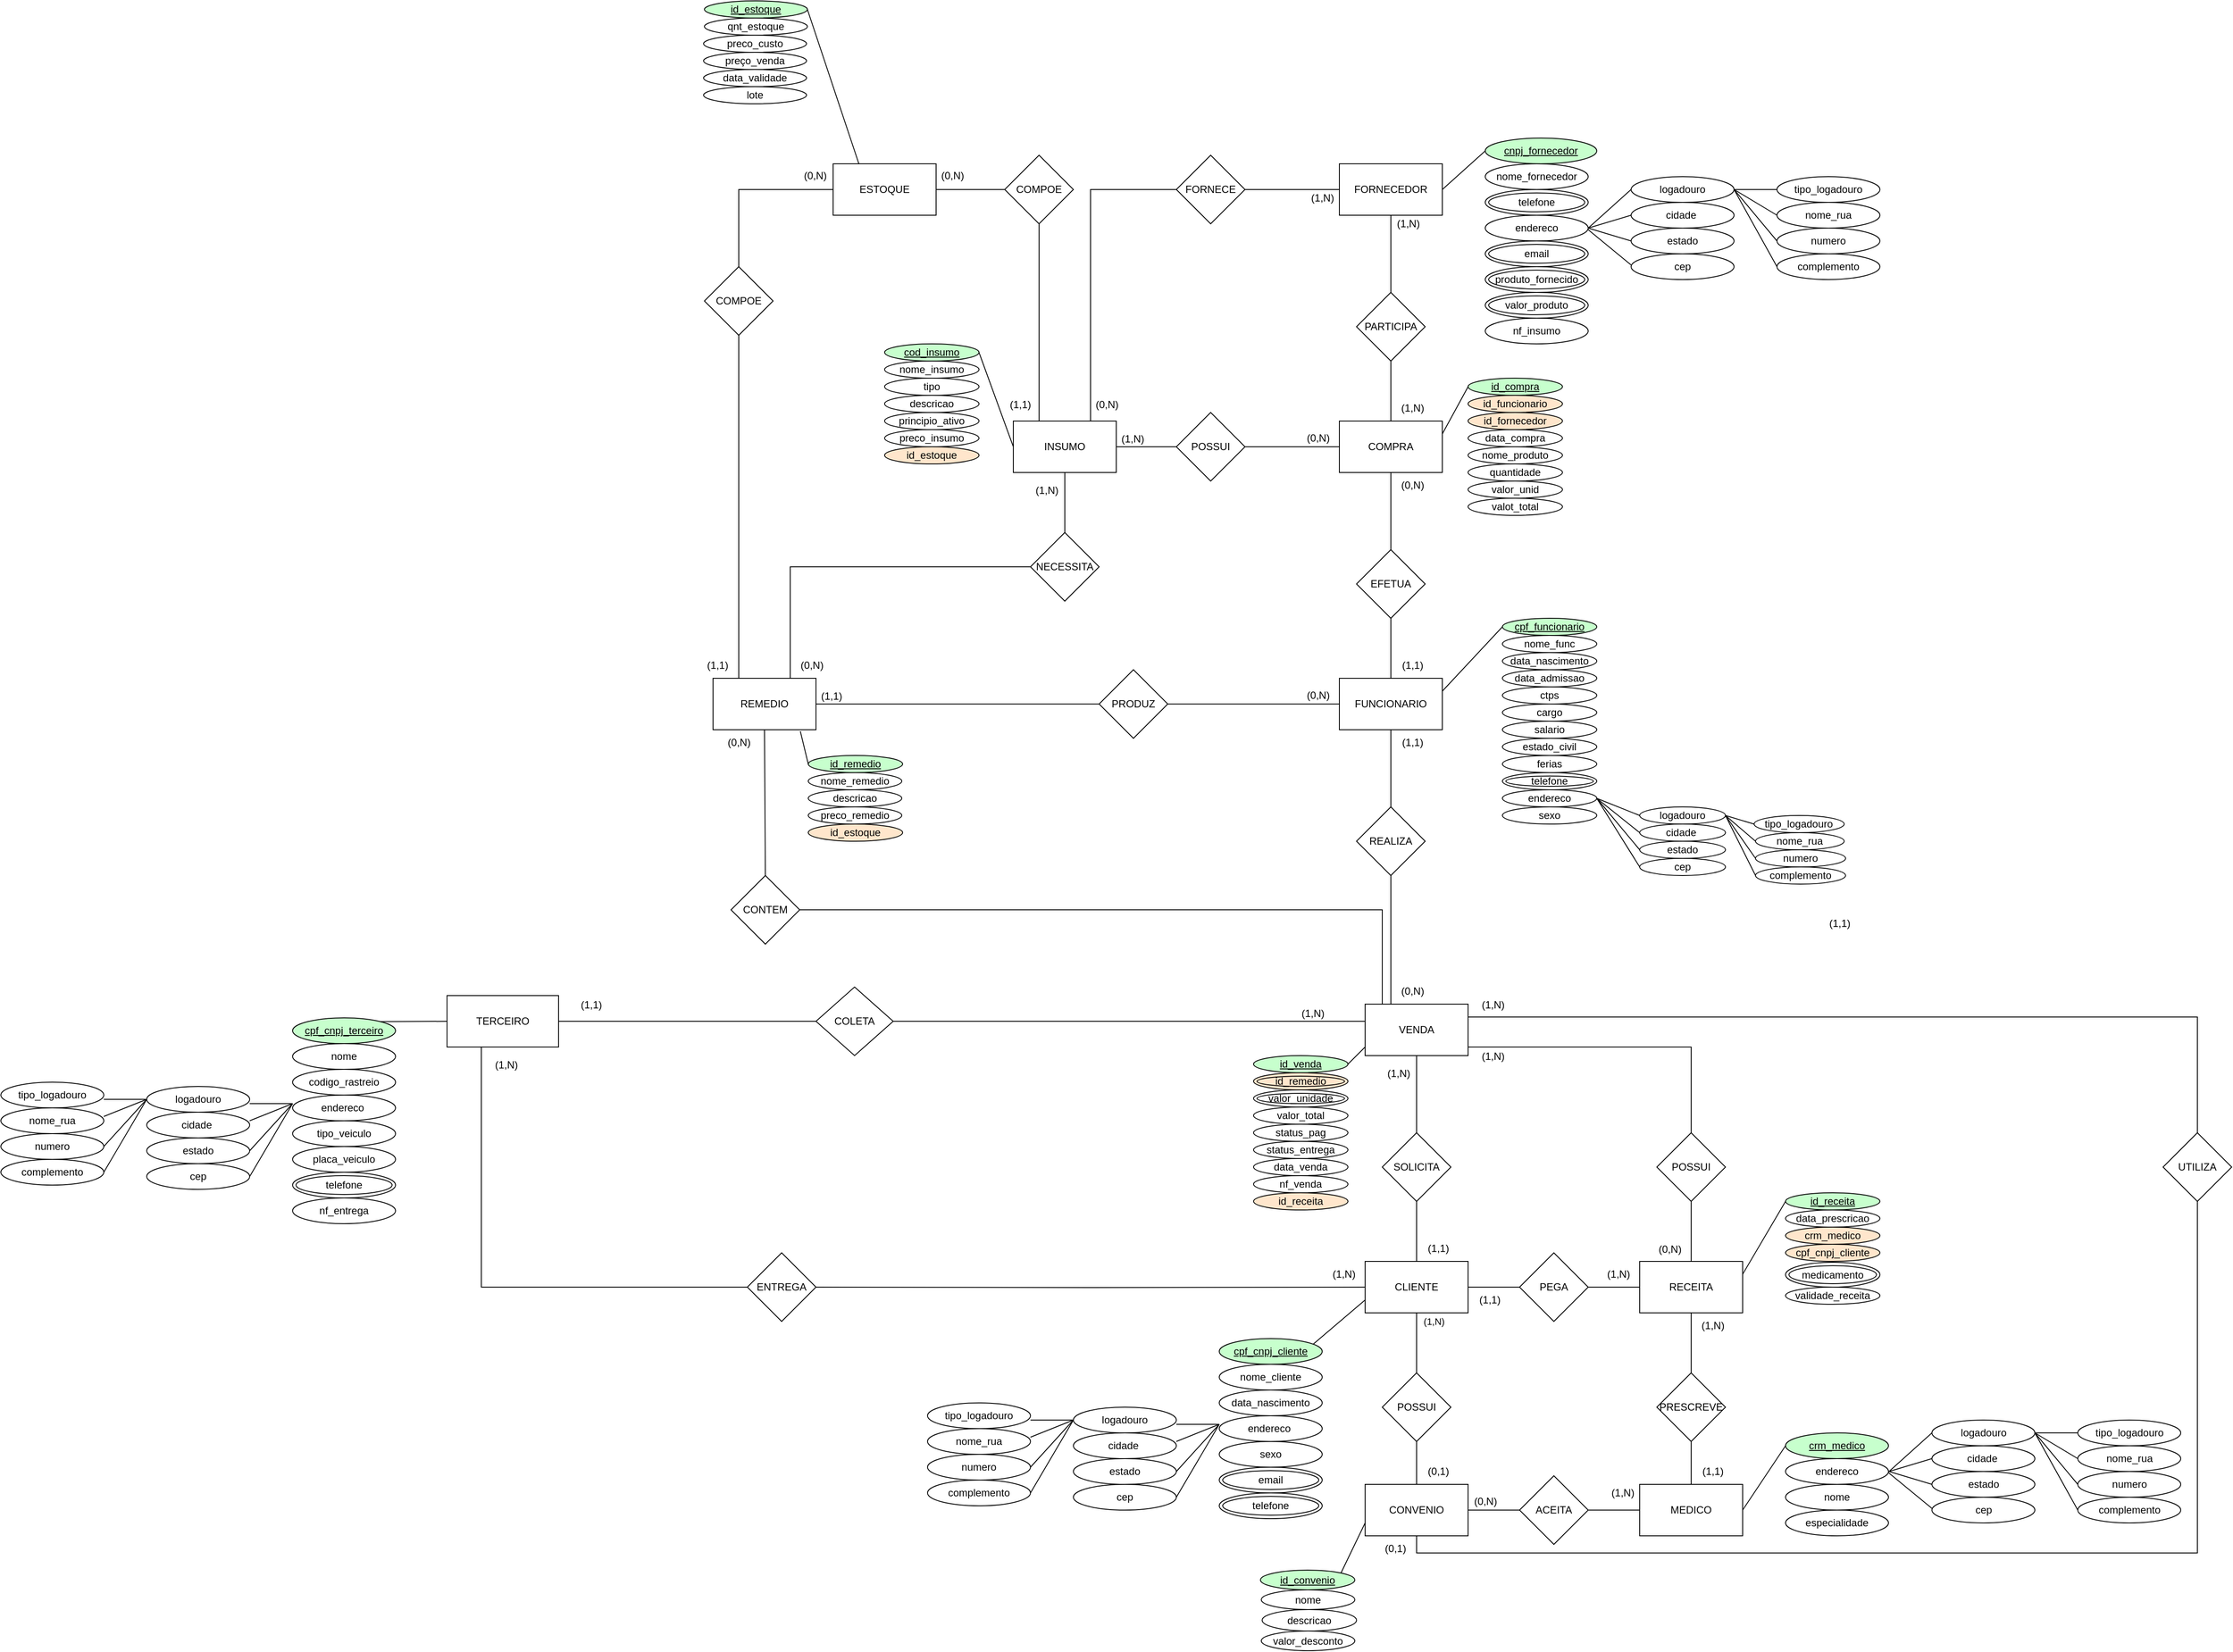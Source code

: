 <mxfile version="20.5.1" type="github">
  <diagram id="HjytBulnDXZ1NcBucnhl" name="Página-1">
    <mxGraphModel dx="4022" dy="2291" grid="1" gridSize="10" guides="1" tooltips="1" connect="1" arrows="1" fold="1" page="1" pageScale="1" pageWidth="1169" pageHeight="827" math="0" shadow="0">
      <root>
        <mxCell id="0" />
        <mxCell id="1" parent="0" />
        <mxCell id="juIPJ5hm67NrbyH4Smqm-1" value="" style="edgeStyle=orthogonalEdgeStyle;rounded=0;orthogonalLoop=1;jettySize=auto;html=1;endArrow=none;endFill=0;" parent="1" source="juIPJ5hm67NrbyH4Smqm-2" target="juIPJ5hm67NrbyH4Smqm-20" edge="1">
          <mxGeometry relative="1" as="geometry" />
        </mxCell>
        <mxCell id="juIPJ5hm67NrbyH4Smqm-2" value="CLIENTE" style="rounded=0;whiteSpace=wrap;html=1;" parent="1" vertex="1">
          <mxGeometry x="180" y="450" width="120" height="60" as="geometry" />
        </mxCell>
        <mxCell id="juIPJ5hm67NrbyH4Smqm-3" value="" style="edgeStyle=orthogonalEdgeStyle;rounded=0;orthogonalLoop=1;jettySize=auto;html=1;endArrow=none;endFill=0;" parent="1" source="juIPJ5hm67NrbyH4Smqm-4" target="juIPJ5hm67NrbyH4Smqm-2" edge="1">
          <mxGeometry relative="1" as="geometry">
            <Array as="points">
              <mxPoint x="320" y="480" />
              <mxPoint x="320" y="480" />
            </Array>
          </mxGeometry>
        </mxCell>
        <mxCell id="juIPJ5hm67NrbyH4Smqm-4" value="PEGA" style="rhombus;whiteSpace=wrap;html=1;" parent="1" vertex="1">
          <mxGeometry x="360" y="440" width="80" height="80" as="geometry" />
        </mxCell>
        <mxCell id="juIPJ5hm67NrbyH4Smqm-5" style="edgeStyle=orthogonalEdgeStyle;rounded=0;orthogonalLoop=1;jettySize=auto;html=1;endArrow=none;endFill=0;" parent="1" source="juIPJ5hm67NrbyH4Smqm-6" target="juIPJ5hm67NrbyH4Smqm-4" edge="1">
          <mxGeometry relative="1" as="geometry" />
        </mxCell>
        <mxCell id="juIPJ5hm67NrbyH4Smqm-6" value="RECEITA" style="rounded=0;whiteSpace=wrap;html=1;" parent="1" vertex="1">
          <mxGeometry x="500" y="450" width="120" height="60" as="geometry" />
        </mxCell>
        <mxCell id="juIPJ5hm67NrbyH4Smqm-7" style="edgeStyle=orthogonalEdgeStyle;rounded=0;orthogonalLoop=1;jettySize=auto;html=1;endArrow=none;endFill=0;" parent="1" source="juIPJ5hm67NrbyH4Smqm-8" edge="1">
          <mxGeometry relative="1" as="geometry">
            <mxPoint x="560" y="660" as="targetPoint" />
          </mxGeometry>
        </mxCell>
        <mxCell id="juIPJ5hm67NrbyH4Smqm-8" value="MEDICO" style="rounded=0;whiteSpace=wrap;html=1;" parent="1" vertex="1">
          <mxGeometry x="500" y="710" width="120" height="60" as="geometry" />
        </mxCell>
        <mxCell id="juIPJ5hm67NrbyH4Smqm-9" style="edgeStyle=orthogonalEdgeStyle;rounded=0;orthogonalLoop=1;jettySize=auto;html=1;entryX=0.5;entryY=1;entryDx=0;entryDy=0;endArrow=none;endFill=0;" parent="1" source="juIPJ5hm67NrbyH4Smqm-10" target="juIPJ5hm67NrbyH4Smqm-6" edge="1">
          <mxGeometry relative="1" as="geometry" />
        </mxCell>
        <mxCell id="juIPJ5hm67NrbyH4Smqm-10" value="PRESCREVE" style="rhombus;whiteSpace=wrap;html=1;" parent="1" vertex="1">
          <mxGeometry x="520" y="580" width="80" height="80" as="geometry" />
        </mxCell>
        <mxCell id="juIPJ5hm67NrbyH4Smqm-11" style="edgeStyle=orthogonalEdgeStyle;rounded=0;orthogonalLoop=1;jettySize=auto;html=1;entryX=0;entryY=0.5;entryDx=0;entryDy=0;endArrow=none;endFill=0;" parent="1" source="juIPJ5hm67NrbyH4Smqm-12" target="juIPJ5hm67NrbyH4Smqm-8" edge="1">
          <mxGeometry relative="1" as="geometry" />
        </mxCell>
        <mxCell id="juIPJ5hm67NrbyH4Smqm-12" value="ACEITA" style="rhombus;whiteSpace=wrap;html=1;" parent="1" vertex="1">
          <mxGeometry x="360" y="700" width="80" height="80" as="geometry" />
        </mxCell>
        <mxCell id="juIPJ5hm67NrbyH4Smqm-13" style="edgeStyle=orthogonalEdgeStyle;rounded=0;orthogonalLoop=1;jettySize=auto;html=1;entryX=0;entryY=0.5;entryDx=0;entryDy=0;endArrow=none;endFill=0;" parent="1" source="juIPJ5hm67NrbyH4Smqm-15" target="juIPJ5hm67NrbyH4Smqm-12" edge="1">
          <mxGeometry relative="1" as="geometry" />
        </mxCell>
        <mxCell id="juIPJ5hm67NrbyH4Smqm-14" style="edgeStyle=orthogonalEdgeStyle;rounded=0;orthogonalLoop=1;jettySize=auto;html=1;entryX=0.5;entryY=1;entryDx=0;entryDy=0;endArrow=none;endFill=0;exitX=0.5;exitY=1;exitDx=0;exitDy=0;" parent="1" source="juIPJ5hm67NrbyH4Smqm-15" target="juIPJ5hm67NrbyH4Smqm-25" edge="1">
          <mxGeometry relative="1" as="geometry">
            <mxPoint x="810.0" y="740" as="sourcePoint" />
          </mxGeometry>
        </mxCell>
        <mxCell id="juIPJ5hm67NrbyH4Smqm-15" value="CONVENIO" style="rounded=0;whiteSpace=wrap;html=1;" parent="1" vertex="1">
          <mxGeometry x="180" y="710" width="120" height="60" as="geometry" />
        </mxCell>
        <mxCell id="juIPJ5hm67NrbyH4Smqm-16" value="(1,N)" style="edgeStyle=orthogonalEdgeStyle;rounded=0;orthogonalLoop=1;jettySize=auto;html=1;entryX=0.5;entryY=1;entryDx=0;entryDy=0;exitX=0.5;exitY=0;exitDx=0;exitDy=0;endArrow=none;endFill=0;" parent="1" source="juIPJ5hm67NrbyH4Smqm-18" target="juIPJ5hm67NrbyH4Smqm-2" edge="1">
          <mxGeometry x="0.714" y="-20" relative="1" as="geometry">
            <Array as="points">
              <mxPoint x="240" y="550" />
              <mxPoint x="240" y="550" />
            </Array>
            <mxPoint as="offset" />
          </mxGeometry>
        </mxCell>
        <mxCell id="juIPJ5hm67NrbyH4Smqm-17" style="edgeStyle=orthogonalEdgeStyle;rounded=0;orthogonalLoop=1;jettySize=auto;html=1;entryX=0.5;entryY=0;entryDx=0;entryDy=0;exitX=0.5;exitY=1;exitDx=0;exitDy=0;endArrow=none;endFill=0;" parent="1" source="juIPJ5hm67NrbyH4Smqm-18" target="juIPJ5hm67NrbyH4Smqm-15" edge="1">
          <mxGeometry relative="1" as="geometry" />
        </mxCell>
        <mxCell id="juIPJ5hm67NrbyH4Smqm-18" value="POSSUI" style="rhombus;whiteSpace=wrap;html=1;" parent="1" vertex="1">
          <mxGeometry x="200" y="580" width="80" height="80" as="geometry" />
        </mxCell>
        <mxCell id="juIPJ5hm67NrbyH4Smqm-19" value="" style="edgeStyle=orthogonalEdgeStyle;rounded=0;orthogonalLoop=1;jettySize=auto;html=1;endArrow=none;endFill=0;" parent="1" source="juIPJ5hm67NrbyH4Smqm-20" target="juIPJ5hm67NrbyH4Smqm-23" edge="1">
          <mxGeometry relative="1" as="geometry" />
        </mxCell>
        <mxCell id="juIPJ5hm67NrbyH4Smqm-20" value="SOLICITA" style="rhombus;whiteSpace=wrap;html=1;rounded=0;" parent="1" vertex="1">
          <mxGeometry x="200" y="300" width="80" height="80" as="geometry" />
        </mxCell>
        <mxCell id="juIPJ5hm67NrbyH4Smqm-21" value="" style="edgeStyle=orthogonalEdgeStyle;rounded=0;orthogonalLoop=1;jettySize=auto;html=1;endArrow=none;endFill=0;" parent="1" source="juIPJ5hm67NrbyH4Smqm-23" target="juIPJ5hm67NrbyH4Smqm-27" edge="1">
          <mxGeometry relative="1" as="geometry">
            <Array as="points">
              <mxPoint x="560" y="200" />
            </Array>
          </mxGeometry>
        </mxCell>
        <mxCell id="juIPJ5hm67NrbyH4Smqm-22" value="" style="edgeStyle=orthogonalEdgeStyle;rounded=0;orthogonalLoop=1;jettySize=auto;html=1;endArrow=none;endFill=0;exitX=0.25;exitY=0;exitDx=0;exitDy=0;" parent="1" source="juIPJ5hm67NrbyH4Smqm-23" target="juIPJ5hm67NrbyH4Smqm-29" edge="1">
          <mxGeometry relative="1" as="geometry">
            <Array as="points">
              <mxPoint x="210" y="70" />
              <mxPoint x="210" y="70" />
            </Array>
          </mxGeometry>
        </mxCell>
        <mxCell id="juIPJ5hm67NrbyH4Smqm-23" value="VENDA" style="whiteSpace=wrap;html=1;rounded=0;" parent="1" vertex="1">
          <mxGeometry x="180" y="150" width="120" height="60" as="geometry" />
        </mxCell>
        <mxCell id="juIPJ5hm67NrbyH4Smqm-24" style="edgeStyle=orthogonalEdgeStyle;rounded=0;orthogonalLoop=1;jettySize=auto;html=1;entryX=1;entryY=0.25;entryDx=0;entryDy=0;endArrow=none;endFill=0;exitX=0.5;exitY=0;exitDx=0;exitDy=0;" parent="1" source="juIPJ5hm67NrbyH4Smqm-25" target="juIPJ5hm67NrbyH4Smqm-23" edge="1">
          <mxGeometry relative="1" as="geometry">
            <mxPoint x="810.0" y="180" as="targetPoint" />
          </mxGeometry>
        </mxCell>
        <mxCell id="juIPJ5hm67NrbyH4Smqm-25" value="UTILIZA" style="rhombus;whiteSpace=wrap;html=1;" parent="1" vertex="1">
          <mxGeometry x="1110" y="300" width="80" height="80" as="geometry" />
        </mxCell>
        <mxCell id="juIPJ5hm67NrbyH4Smqm-26" style="edgeStyle=orthogonalEdgeStyle;rounded=0;orthogonalLoop=1;jettySize=auto;html=1;entryX=0.5;entryY=0;entryDx=0;entryDy=0;endArrow=none;endFill=0;" parent="1" source="juIPJ5hm67NrbyH4Smqm-27" target="juIPJ5hm67NrbyH4Smqm-6" edge="1">
          <mxGeometry relative="1" as="geometry" />
        </mxCell>
        <mxCell id="juIPJ5hm67NrbyH4Smqm-27" value="POSSUI" style="rhombus;whiteSpace=wrap;html=1;rounded=0;" parent="1" vertex="1">
          <mxGeometry x="520" y="300" width="80" height="80" as="geometry" />
        </mxCell>
        <mxCell id="juIPJ5hm67NrbyH4Smqm-28" value="" style="edgeStyle=orthogonalEdgeStyle;rounded=0;orthogonalLoop=1;jettySize=auto;html=1;endArrow=none;endFill=0;" parent="1" source="juIPJ5hm67NrbyH4Smqm-29" target="juIPJ5hm67NrbyH4Smqm-34" edge="1">
          <mxGeometry relative="1" as="geometry" />
        </mxCell>
        <mxCell id="juIPJ5hm67NrbyH4Smqm-29" value="REALIZA" style="rhombus;whiteSpace=wrap;html=1;rounded=0;" parent="1" vertex="1">
          <mxGeometry x="170" y="-80" width="80" height="80" as="geometry" />
        </mxCell>
        <mxCell id="juIPJ5hm67NrbyH4Smqm-30" style="edgeStyle=orthogonalEdgeStyle;rounded=0;orthogonalLoop=1;jettySize=auto;html=1;endArrow=none;endFill=0;" parent="1" source="juIPJ5hm67NrbyH4Smqm-31" target="juIPJ5hm67NrbyH4Smqm-23" edge="1">
          <mxGeometry relative="1" as="geometry">
            <Array as="points">
              <mxPoint x="200" y="40" />
            </Array>
          </mxGeometry>
        </mxCell>
        <mxCell id="juIPJ5hm67NrbyH4Smqm-31" value="CONTEM" style="rhombus;whiteSpace=wrap;html=1;" parent="1" vertex="1">
          <mxGeometry x="-559" width="80" height="80" as="geometry" />
        </mxCell>
        <mxCell id="juIPJ5hm67NrbyH4Smqm-32" value="" style="edgeStyle=orthogonalEdgeStyle;rounded=0;orthogonalLoop=1;jettySize=auto;html=1;endArrow=none;endFill=0;" parent="1" source="juIPJ5hm67NrbyH4Smqm-34" target="juIPJ5hm67NrbyH4Smqm-38" edge="1">
          <mxGeometry relative="1" as="geometry" />
        </mxCell>
        <mxCell id="juIPJ5hm67NrbyH4Smqm-33" value="" style="edgeStyle=orthogonalEdgeStyle;rounded=0;orthogonalLoop=1;jettySize=auto;html=1;endArrow=none;endFill=0;exitX=0;exitY=0.5;exitDx=0;exitDy=0;" parent="1" source="juIPJ5hm67NrbyH4Smqm-34" target="juIPJ5hm67NrbyH4Smqm-42" edge="1">
          <mxGeometry relative="1" as="geometry">
            <mxPoint x="-110.0" y="-200" as="sourcePoint" />
          </mxGeometry>
        </mxCell>
        <mxCell id="juIPJ5hm67NrbyH4Smqm-34" value="FUNCIONARIO" style="whiteSpace=wrap;html=1;rounded=0;" parent="1" vertex="1">
          <mxGeometry x="150" y="-230" width="120" height="60" as="geometry" />
        </mxCell>
        <mxCell id="juIPJ5hm67NrbyH4Smqm-35" style="edgeStyle=orthogonalEdgeStyle;rounded=0;orthogonalLoop=1;jettySize=auto;html=1;exitX=1;exitY=0.5;exitDx=0;exitDy=0;entryX=0;entryY=0.5;entryDx=0;entryDy=0;endArrow=none;endFill=0;" parent="1" source="juIPJ5hm67NrbyH4Smqm-36" target="juIPJ5hm67NrbyH4Smqm-89" edge="1">
          <mxGeometry relative="1" as="geometry" />
        </mxCell>
        <mxCell id="juIPJ5hm67NrbyH4Smqm-36" value="ESTOQUE" style="whiteSpace=wrap;html=1;rounded=0;" parent="1" vertex="1">
          <mxGeometry x="-440" y="-830" width="120" height="60" as="geometry" />
        </mxCell>
        <mxCell id="juIPJ5hm67NrbyH4Smqm-37" value="" style="edgeStyle=orthogonalEdgeStyle;rounded=0;orthogonalLoop=1;jettySize=auto;html=1;endArrow=none;endFill=0;" parent="1" source="juIPJ5hm67NrbyH4Smqm-38" target="juIPJ5hm67NrbyH4Smqm-41" edge="1">
          <mxGeometry relative="1" as="geometry" />
        </mxCell>
        <mxCell id="juIPJ5hm67NrbyH4Smqm-38" value="EFETUA" style="rhombus;whiteSpace=wrap;html=1;rounded=0;" parent="1" vertex="1">
          <mxGeometry x="170" y="-380" width="80" height="80" as="geometry" />
        </mxCell>
        <mxCell id="juIPJ5hm67NrbyH4Smqm-39" value="" style="edgeStyle=orthogonalEdgeStyle;rounded=0;orthogonalLoop=1;jettySize=auto;html=1;endArrow=none;endFill=0;" parent="1" source="juIPJ5hm67NrbyH4Smqm-41" target="juIPJ5hm67NrbyH4Smqm-52" edge="1">
          <mxGeometry relative="1" as="geometry" />
        </mxCell>
        <mxCell id="juIPJ5hm67NrbyH4Smqm-40" value="" style="edgeStyle=orthogonalEdgeStyle;rounded=0;orthogonalLoop=1;jettySize=auto;html=1;endArrow=none;endFill=0;" parent="1" source="juIPJ5hm67NrbyH4Smqm-41" target="juIPJ5hm67NrbyH4Smqm-56" edge="1">
          <mxGeometry relative="1" as="geometry" />
        </mxCell>
        <mxCell id="juIPJ5hm67NrbyH4Smqm-41" value="COMPRA" style="whiteSpace=wrap;html=1;rounded=0;" parent="1" vertex="1">
          <mxGeometry x="150" y="-530" width="120" height="60" as="geometry" />
        </mxCell>
        <mxCell id="juIPJ5hm67NrbyH4Smqm-42" value="PRODUZ" style="rhombus;whiteSpace=wrap;html=1;rounded=0;" parent="1" vertex="1">
          <mxGeometry x="-130" y="-240" width="80" height="80" as="geometry" />
        </mxCell>
        <mxCell id="juIPJ5hm67NrbyH4Smqm-43" value="" style="edgeStyle=orthogonalEdgeStyle;rounded=0;orthogonalLoop=1;jettySize=auto;html=1;endArrow=none;endFill=0;entryX=0;entryY=0.5;entryDx=0;entryDy=0;" parent="1" source="juIPJ5hm67NrbyH4Smqm-45" target="juIPJ5hm67NrbyH4Smqm-42" edge="1">
          <mxGeometry relative="1" as="geometry">
            <mxPoint x="-10" y="-200" as="targetPoint" />
          </mxGeometry>
        </mxCell>
        <mxCell id="juIPJ5hm67NrbyH4Smqm-44" style="edgeStyle=orthogonalEdgeStyle;rounded=0;orthogonalLoop=1;jettySize=auto;html=1;exitX=0.5;exitY=0;exitDx=0;exitDy=0;entryX=0;entryY=0.5;entryDx=0;entryDy=0;endArrow=none;endFill=0;startArrow=none;" parent="1" source="juIPJ5hm67NrbyH4Smqm-86" target="juIPJ5hm67NrbyH4Smqm-36" edge="1">
          <mxGeometry relative="1" as="geometry">
            <Array as="points">
              <mxPoint x="-550" y="-800" />
            </Array>
          </mxGeometry>
        </mxCell>
        <mxCell id="juIPJ5hm67NrbyH4Smqm-45" value="REMEDIO" style="whiteSpace=wrap;html=1;rounded=0;" parent="1" vertex="1">
          <mxGeometry x="-580" y="-230" width="120" height="60" as="geometry" />
        </mxCell>
        <mxCell id="juIPJ5hm67NrbyH4Smqm-49" value="" style="edgeStyle=orthogonalEdgeStyle;rounded=0;orthogonalLoop=1;jettySize=auto;html=1;endArrow=none;endFill=0;" parent="1" source="juIPJ5hm67NrbyH4Smqm-50" edge="1">
          <mxGeometry relative="1" as="geometry">
            <Array as="points">
              <mxPoint x="-850" y="480" />
            </Array>
            <mxPoint x="-540" y="480" as="targetPoint" />
          </mxGeometry>
        </mxCell>
        <mxCell id="juIPJ5hm67NrbyH4Smqm-50" value="TERCEIRO" style="whiteSpace=wrap;html=1;rounded=0;" parent="1" vertex="1">
          <mxGeometry x="-890" y="140" width="130" height="60" as="geometry" />
        </mxCell>
        <mxCell id="juIPJ5hm67NrbyH4Smqm-51" value="" style="edgeStyle=orthogonalEdgeStyle;rounded=0;orthogonalLoop=1;jettySize=auto;html=1;endArrow=none;endFill=0;" parent="1" source="juIPJ5hm67NrbyH4Smqm-52" target="juIPJ5hm67NrbyH4Smqm-54" edge="1">
          <mxGeometry relative="1" as="geometry" />
        </mxCell>
        <mxCell id="juIPJ5hm67NrbyH4Smqm-52" value="PARTICIPA" style="rhombus;whiteSpace=wrap;html=1;rounded=0;" parent="1" vertex="1">
          <mxGeometry x="170" y="-680" width="80" height="80" as="geometry" />
        </mxCell>
        <mxCell id="juIPJ5hm67NrbyH4Smqm-53" value="" style="edgeStyle=orthogonalEdgeStyle;rounded=0;orthogonalLoop=1;jettySize=auto;html=1;endArrow=none;endFill=0;" parent="1" source="juIPJ5hm67NrbyH4Smqm-54" target="juIPJ5hm67NrbyH4Smqm-60" edge="1">
          <mxGeometry relative="1" as="geometry" />
        </mxCell>
        <mxCell id="juIPJ5hm67NrbyH4Smqm-54" value="FORNECEDOR" style="whiteSpace=wrap;html=1;rounded=0;" parent="1" vertex="1">
          <mxGeometry x="150" y="-830" width="120" height="60" as="geometry" />
        </mxCell>
        <mxCell id="juIPJ5hm67NrbyH4Smqm-55" value="" style="edgeStyle=orthogonalEdgeStyle;rounded=0;orthogonalLoop=1;jettySize=auto;html=1;endArrow=none;endFill=0;" parent="1" source="juIPJ5hm67NrbyH4Smqm-56" target="juIPJ5hm67NrbyH4Smqm-58" edge="1">
          <mxGeometry relative="1" as="geometry" />
        </mxCell>
        <mxCell id="juIPJ5hm67NrbyH4Smqm-56" value="POSSUI" style="rhombus;whiteSpace=wrap;html=1;rounded=0;" parent="1" vertex="1">
          <mxGeometry x="-40" y="-540" width="80" height="80" as="geometry" />
        </mxCell>
        <mxCell id="juIPJ5hm67NrbyH4Smqm-57" value="" style="edgeStyle=orthogonalEdgeStyle;rounded=0;orthogonalLoop=1;jettySize=auto;html=1;endArrow=none;endFill=0;" parent="1" source="juIPJ5hm67NrbyH4Smqm-58" target="juIPJ5hm67NrbyH4Smqm-62" edge="1">
          <mxGeometry relative="1" as="geometry" />
        </mxCell>
        <mxCell id="juIPJ5hm67NrbyH4Smqm-58" value="INSUMO" style="whiteSpace=wrap;html=1;rounded=0;" parent="1" vertex="1">
          <mxGeometry x="-230" y="-530" width="120" height="60" as="geometry" />
        </mxCell>
        <mxCell id="juIPJ5hm67NrbyH4Smqm-59" value="" style="edgeStyle=orthogonalEdgeStyle;rounded=0;orthogonalLoop=1;jettySize=auto;html=1;endArrow=none;endFill=0;" parent="1" source="juIPJ5hm67NrbyH4Smqm-60" target="juIPJ5hm67NrbyH4Smqm-58" edge="1">
          <mxGeometry relative="1" as="geometry">
            <mxPoint x="-90.0" y="-800" as="targetPoint" />
            <Array as="points">
              <mxPoint x="-140" y="-800" />
            </Array>
          </mxGeometry>
        </mxCell>
        <mxCell id="juIPJ5hm67NrbyH4Smqm-60" value="FORNECE" style="rhombus;whiteSpace=wrap;html=1;rounded=0;" parent="1" vertex="1">
          <mxGeometry x="-40" y="-840" width="80" height="80" as="geometry" />
        </mxCell>
        <mxCell id="juIPJ5hm67NrbyH4Smqm-61" style="edgeStyle=orthogonalEdgeStyle;rounded=0;orthogonalLoop=1;jettySize=auto;html=1;endArrow=none;endFill=0;" parent="1" source="juIPJ5hm67NrbyH4Smqm-62" target="juIPJ5hm67NrbyH4Smqm-45" edge="1">
          <mxGeometry relative="1" as="geometry">
            <Array as="points">
              <mxPoint x="-490" y="-360" />
            </Array>
          </mxGeometry>
        </mxCell>
        <mxCell id="juIPJ5hm67NrbyH4Smqm-62" value="NECESSITA" style="rhombus;whiteSpace=wrap;html=1;rounded=0;" parent="1" vertex="1">
          <mxGeometry x="-210" y="-400" width="80" height="80" as="geometry" />
        </mxCell>
        <mxCell id="juIPJ5hm67NrbyH4Smqm-63" style="edgeStyle=orthogonalEdgeStyle;rounded=0;orthogonalLoop=1;jettySize=auto;html=1;entryX=0;entryY=0.5;entryDx=0;entryDy=0;endArrow=none;endFill=0;" parent="1" target="juIPJ5hm67NrbyH4Smqm-2" edge="1">
          <mxGeometry relative="1" as="geometry">
            <mxPoint x="-460" y="480" as="sourcePoint" />
          </mxGeometry>
        </mxCell>
        <mxCell id="juIPJ5hm67NrbyH4Smqm-65" value="&lt;u&gt;id_venda&lt;/u&gt;" style="ellipse;whiteSpace=wrap;html=1;fillColor=#C7FFCD;" parent="1" vertex="1">
          <mxGeometry x="50" y="210" width="110" height="20" as="geometry" />
        </mxCell>
        <mxCell id="juIPJ5hm67NrbyH4Smqm-66" value="valor_total" style="ellipse;whiteSpace=wrap;html=1;fillColor=#FFFFFF;" parent="1" vertex="1">
          <mxGeometry x="50" y="270" width="110" height="20" as="geometry" />
        </mxCell>
        <mxCell id="juIPJ5hm67NrbyH4Smqm-67" value="data_venda" style="ellipse;whiteSpace=wrap;html=1;fillColor=#FFFFFF;" parent="1" vertex="1">
          <mxGeometry x="50" y="330" width="110" height="20" as="geometry" />
        </mxCell>
        <mxCell id="juIPJ5hm67NrbyH4Smqm-68" value="" style="endArrow=none;html=1;rounded=0;entryX=0;entryY=0.833;entryDx=0;entryDy=0;exitX=1;exitY=0.5;exitDx=0;exitDy=0;entryPerimeter=0;" parent="1" source="juIPJ5hm67NrbyH4Smqm-65" target="juIPJ5hm67NrbyH4Smqm-23" edge="1">
          <mxGeometry width="50" height="50" relative="1" as="geometry">
            <mxPoint x="130" y="230" as="sourcePoint" />
            <mxPoint x="180" y="180" as="targetPoint" />
          </mxGeometry>
        </mxCell>
        <mxCell id="juIPJ5hm67NrbyH4Smqm-69" value="&lt;u&gt;&lt;span&gt;cod_insumo&lt;/span&gt;&lt;/u&gt;" style="ellipse;whiteSpace=wrap;html=1;fillColor=#C7FFCD;fontStyle=0" parent="1" vertex="1">
          <mxGeometry x="-380" y="-620" width="110" height="20" as="geometry" />
        </mxCell>
        <mxCell id="juIPJ5hm67NrbyH4Smqm-70" value="nome_insumo" style="ellipse;whiteSpace=wrap;html=1;fillColor=#FFFFFF;" parent="1" vertex="1">
          <mxGeometry x="-380" y="-600" width="110" height="20" as="geometry" />
        </mxCell>
        <mxCell id="juIPJ5hm67NrbyH4Smqm-74" value="descricao" style="ellipse;whiteSpace=wrap;html=1;fillColor=#FFFFFF;" parent="1" vertex="1">
          <mxGeometry x="-380" y="-560" width="110" height="20" as="geometry" />
        </mxCell>
        <mxCell id="juIPJ5hm67NrbyH4Smqm-75" value="" style="endArrow=none;html=1;rounded=0;entryX=0;entryY=0.5;entryDx=0;entryDy=0;exitX=1;exitY=0.5;exitDx=0;exitDy=0;" parent="1" source="juIPJ5hm67NrbyH4Smqm-69" target="juIPJ5hm67NrbyH4Smqm-58" edge="1">
          <mxGeometry width="50" height="50" relative="1" as="geometry">
            <mxPoint x="-330" y="-388" as="sourcePoint" />
            <mxPoint x="-280" y="-438" as="targetPoint" />
          </mxGeometry>
        </mxCell>
        <mxCell id="juIPJ5hm67NrbyH4Smqm-76" value="(1,1)" style="text;strokeColor=none;fillColor=none;align=left;verticalAlign=middle;spacingLeft=4;spacingRight=4;overflow=hidden;points=[[0,0.5],[1,0.5]];portConstraint=eastwest;rotatable=0;" parent="1" vertex="1">
          <mxGeometry x="715" y="45" width="40" height="20" as="geometry" />
        </mxCell>
        <mxCell id="juIPJ5hm67NrbyH4Smqm-77" value="(1,N)" style="text;strokeColor=none;fillColor=none;align=left;verticalAlign=middle;spacingLeft=4;spacingRight=4;overflow=hidden;points=[[0,0.5],[1,0.5]];portConstraint=eastwest;rotatable=0;" parent="1" vertex="1">
          <mxGeometry x="200" y="220" width="40" height="20" as="geometry" />
        </mxCell>
        <mxCell id="juIPJ5hm67NrbyH4Smqm-79" value="(1,N)" style="text;strokeColor=none;fillColor=none;align=left;verticalAlign=middle;spacingLeft=4;spacingRight=4;overflow=hidden;points=[[0,0.5],[1,0.5]];portConstraint=eastwest;rotatable=0;" parent="1" vertex="1">
          <mxGeometry x="310" y="200" width="40" height="20" as="geometry" />
        </mxCell>
        <mxCell id="juIPJ5hm67NrbyH4Smqm-80" value="(0,N)" style="text;strokeColor=none;fillColor=none;align=left;verticalAlign=middle;spacingLeft=4;spacingRight=4;overflow=hidden;points=[[0,0.5],[1,0.5]];portConstraint=eastwest;rotatable=0;" parent="1" vertex="1">
          <mxGeometry x="-140" y="-560" width="40" height="20" as="geometry" />
        </mxCell>
        <mxCell id="juIPJ5hm67NrbyH4Smqm-81" value="(1,N)" style="text;strokeColor=none;fillColor=none;align=left;verticalAlign=middle;spacingLeft=4;spacingRight=4;overflow=hidden;points=[[0,0.5],[1,0.5]];portConstraint=eastwest;rotatable=0;" parent="1" vertex="1">
          <mxGeometry x="-110" y="-520" width="40" height="20" as="geometry" />
        </mxCell>
        <mxCell id="juIPJ5hm67NrbyH4Smqm-82" value="(1,N)" style="text;strokeColor=none;fillColor=none;align=left;verticalAlign=middle;spacingLeft=4;spacingRight=4;overflow=hidden;points=[[0,0.5],[1,0.5]];portConstraint=eastwest;rotatable=0;" parent="1" vertex="1">
          <mxGeometry x="-210" y="-460" width="40" height="20" as="geometry" />
        </mxCell>
        <mxCell id="juIPJ5hm67NrbyH4Smqm-83" value="" style="endArrow=none;html=1;rounded=0;entryX=0.5;entryY=1;entryDx=0;entryDy=0;exitX=0.5;exitY=0;exitDx=0;exitDy=0;" parent="1" source="juIPJ5hm67NrbyH4Smqm-31" target="juIPJ5hm67NrbyH4Smqm-45" edge="1">
          <mxGeometry width="50" height="50" relative="1" as="geometry">
            <mxPoint x="-210" y="-100" as="sourcePoint" />
            <mxPoint x="-160" y="-150" as="targetPoint" />
          </mxGeometry>
        </mxCell>
        <mxCell id="juIPJ5hm67NrbyH4Smqm-84" value="(1,N)" style="text;strokeColor=none;fillColor=none;align=left;verticalAlign=middle;spacingLeft=4;spacingRight=4;overflow=hidden;points=[[0,0.5],[1,0.5]];portConstraint=eastwest;rotatable=0;" parent="1" vertex="1">
          <mxGeometry x="100" y="150" width="40" height="20" as="geometry" />
        </mxCell>
        <mxCell id="juIPJ5hm67NrbyH4Smqm-86" value="COMPOE" style="rhombus;whiteSpace=wrap;html=1;" parent="1" vertex="1">
          <mxGeometry x="-590" y="-710" width="80" height="80" as="geometry" />
        </mxCell>
        <mxCell id="juIPJ5hm67NrbyH4Smqm-87" value="" style="edgeStyle=orthogonalEdgeStyle;rounded=0;orthogonalLoop=1;jettySize=auto;html=1;exitX=0.25;exitY=0;exitDx=0;exitDy=0;entryX=0.5;entryY=1;entryDx=0;entryDy=0;endArrow=none;endFill=0;" parent="1" source="juIPJ5hm67NrbyH4Smqm-45" target="juIPJ5hm67NrbyH4Smqm-86" edge="1">
          <mxGeometry relative="1" as="geometry">
            <mxPoint x="-550" y="-230" as="sourcePoint" />
            <mxPoint x="640.0" y="-230" as="targetPoint" />
            <Array as="points" />
          </mxGeometry>
        </mxCell>
        <mxCell id="juIPJ5hm67NrbyH4Smqm-88" style="edgeStyle=orthogonalEdgeStyle;rounded=0;orthogonalLoop=1;jettySize=auto;html=1;entryX=0.25;entryY=0;entryDx=0;entryDy=0;endArrow=none;endFill=0;" parent="1" source="juIPJ5hm67NrbyH4Smqm-89" target="juIPJ5hm67NrbyH4Smqm-58" edge="1">
          <mxGeometry relative="1" as="geometry" />
        </mxCell>
        <mxCell id="juIPJ5hm67NrbyH4Smqm-89" value="COMPOE" style="rhombus;whiteSpace=wrap;html=1;" parent="1" vertex="1">
          <mxGeometry x="-240" y="-840" width="80" height="80" as="geometry" />
        </mxCell>
        <mxCell id="juIPJ5hm67NrbyH4Smqm-90" value="(1,1)" style="text;strokeColor=none;fillColor=none;align=left;verticalAlign=middle;spacingLeft=4;spacingRight=4;overflow=hidden;points=[[0,0.5],[1,0.5]];portConstraint=eastwest;rotatable=0;" parent="1" vertex="1">
          <mxGeometry x="-240" y="-560" width="40" height="20" as="geometry" />
        </mxCell>
        <mxCell id="juIPJ5hm67NrbyH4Smqm-91" value="tipo" style="ellipse;whiteSpace=wrap;html=1;fillColor=#FFFFFF;" parent="1" vertex="1">
          <mxGeometry x="-380" y="-580" width="110" height="20" as="geometry" />
        </mxCell>
        <mxCell id="juIPJ5hm67NrbyH4Smqm-92" value="status_entrega" style="ellipse;whiteSpace=wrap;html=1;fillColor=#FFFFFF;" parent="1" vertex="1">
          <mxGeometry x="50" y="310" width="110" height="20" as="geometry" />
        </mxCell>
        <mxCell id="juIPJ5hm67NrbyH4Smqm-93" value="status_pag" style="ellipse;whiteSpace=wrap;html=1;fillColor=#FFFFFF;" parent="1" vertex="1">
          <mxGeometry x="50" y="290" width="110" height="20" as="geometry" />
        </mxCell>
        <mxCell id="juIPJ5hm67NrbyH4Smqm-94" value="&lt;font style=&quot;font-size: 12px;&quot;&gt;&lt;span&gt;id_estoque&lt;/span&gt;&lt;/font&gt;" style="ellipse;whiteSpace=wrap;html=1;fillColor=#C7FFCD;fontStyle=4" parent="1" vertex="1">
          <mxGeometry x="-590" y="-1020" width="120" height="20" as="geometry" />
        </mxCell>
        <mxCell id="juIPJ5hm67NrbyH4Smqm-98" value="&lt;font style=&quot;font-size: 12px;&quot;&gt;qnt_estoque&lt;/font&gt;" style="ellipse;whiteSpace=wrap;html=1;fontStyle=0;fillColor=#FFFFFF;" parent="1" vertex="1">
          <mxGeometry x="-590" y="-1000" width="120" height="20" as="geometry" />
        </mxCell>
        <mxCell id="juIPJ5hm67NrbyH4Smqm-99" value="&lt;font style=&quot;font-size: 12px;&quot;&gt;preco_custo&lt;/font&gt;" style="ellipse;whiteSpace=wrap;html=1;fontStyle=0" parent="1" vertex="1">
          <mxGeometry x="-591" y="-980" width="120" height="20" as="geometry" />
        </mxCell>
        <mxCell id="juIPJ5hm67NrbyH4Smqm-100" value="&lt;font style=&quot;font-size: 12px;&quot;&gt;preço_venda&lt;/font&gt;" style="ellipse;whiteSpace=wrap;html=1;fontStyle=0" parent="1" vertex="1">
          <mxGeometry x="-591" y="-960" width="120" height="20" as="geometry" />
        </mxCell>
        <mxCell id="juIPJ5hm67NrbyH4Smqm-103" value="" style="endArrow=none;html=1;rounded=0;entryX=0.25;entryY=0;entryDx=0;entryDy=0;exitX=1;exitY=0.5;exitDx=0;exitDy=0;" parent="1" source="juIPJ5hm67NrbyH4Smqm-94" target="juIPJ5hm67NrbyH4Smqm-36" edge="1">
          <mxGeometry width="50" height="50" relative="1" as="geometry">
            <mxPoint x="-420" y="-1000" as="sourcePoint" />
            <mxPoint x="-410" y="-830.0" as="targetPoint" />
            <Array as="points">
              <mxPoint x="-430" y="-890" />
            </Array>
          </mxGeometry>
        </mxCell>
        <mxCell id="juIPJ5hm67NrbyH4Smqm-104" value="&lt;font size=&quot;1&quot; style=&quot;&quot;&gt;&lt;span style=&quot;font-size: 12px;&quot;&gt;id_compra&lt;/span&gt;&lt;/font&gt;" style="ellipse;whiteSpace=wrap;html=1;fillColor=#C7FFCD;fontStyle=4;strokeColor=#000000;" parent="1" vertex="1">
          <mxGeometry x="300" y="-580" width="110" height="20" as="geometry" />
        </mxCell>
        <mxCell id="juIPJ5hm67NrbyH4Smqm-105" value="&lt;font style=&quot;font-size: 12px;&quot;&gt;id_funcionario&lt;/font&gt;" style="ellipse;whiteSpace=wrap;html=1;fontStyle=0;fillColor=#ffe6cc;strokeColor=#000000;fillStyle=solid;" parent="1" vertex="1">
          <mxGeometry x="300" y="-560" width="110" height="20" as="geometry" />
        </mxCell>
        <mxCell id="juIPJ5hm67NrbyH4Smqm-106" value="&lt;font style=&quot;font-size: 12px;&quot;&gt;id_fornecedor&lt;/font&gt;" style="ellipse;whiteSpace=wrap;html=1;fontStyle=0;fillColor=#ffe6cc;strokeColor=#000000;fillStyle=solid;" parent="1" vertex="1">
          <mxGeometry x="300" y="-540" width="110" height="20" as="geometry" />
        </mxCell>
        <mxCell id="juIPJ5hm67NrbyH4Smqm-107" value="&lt;font style=&quot;font-size: 12px;&quot;&gt;data_compra&lt;/font&gt;" style="ellipse;whiteSpace=wrap;html=1;" parent="1" vertex="1">
          <mxGeometry x="300" y="-520" width="110" height="20" as="geometry" />
        </mxCell>
        <mxCell id="juIPJ5hm67NrbyH4Smqm-108" value="&lt;font style=&quot;font-size: 12px;&quot;&gt;nome_produto&lt;/font&gt;" style="ellipse;whiteSpace=wrap;html=1;" parent="1" vertex="1">
          <mxGeometry x="300" y="-500" width="110" height="20" as="geometry" />
        </mxCell>
        <mxCell id="juIPJ5hm67NrbyH4Smqm-109" value="&lt;font style=&quot;font-size: 12px;&quot;&gt;quantidade&lt;/font&gt;" style="ellipse;whiteSpace=wrap;html=1;" parent="1" vertex="1">
          <mxGeometry x="300" y="-480" width="110" height="20" as="geometry" />
        </mxCell>
        <mxCell id="juIPJ5hm67NrbyH4Smqm-110" value="&lt;font style=&quot;font-size: 12px;&quot;&gt;valor_unid&lt;/font&gt;" style="ellipse;whiteSpace=wrap;html=1;" parent="1" vertex="1">
          <mxGeometry x="300" y="-460" width="110" height="20" as="geometry" />
        </mxCell>
        <mxCell id="juIPJ5hm67NrbyH4Smqm-111" value="&lt;font style=&quot;font-size: 12px;&quot;&gt;valot_total&lt;/font&gt;" style="ellipse;whiteSpace=wrap;html=1;" parent="1" vertex="1">
          <mxGeometry x="300" y="-440" width="110" height="20" as="geometry" />
        </mxCell>
        <mxCell id="juIPJ5hm67NrbyH4Smqm-112" value="" style="endArrow=none;html=1;rounded=0;fontFamily=Helvetica;fontSize=12;fontColor=default;entryX=0;entryY=0.5;entryDx=0;entryDy=0;exitX=1;exitY=0.25;exitDx=0;exitDy=0;" parent="1" source="juIPJ5hm67NrbyH4Smqm-41" target="juIPJ5hm67NrbyH4Smqm-104" edge="1">
          <mxGeometry width="50" height="50" relative="1" as="geometry">
            <mxPoint x="140" y="-490" as="sourcePoint" />
            <mxPoint x="190" y="-540" as="targetPoint" />
          </mxGeometry>
        </mxCell>
        <mxCell id="juIPJ5hm67NrbyH4Smqm-113" value="(1,N)" style="text;html=1;align=center;verticalAlign=middle;resizable=0;points=[];autosize=1;strokeColor=none;fillColor=none;fontSize=12;fontFamily=Helvetica;fontColor=default;" parent="1" vertex="1">
          <mxGeometry x="210" y="-560" width="50" height="30" as="geometry" />
        </mxCell>
        <mxCell id="juIPJ5hm67NrbyH4Smqm-114" value="(0,N)" style="text;html=1;align=center;verticalAlign=middle;resizable=0;points=[];autosize=1;strokeColor=none;fillColor=none;fontSize=12;fontFamily=Helvetica;fontColor=default;" parent="1" vertex="1">
          <mxGeometry x="100" y="-525" width="50" height="30" as="geometry" />
        </mxCell>
        <mxCell id="juIPJ5hm67NrbyH4Smqm-115" value="(1,1)" style="text;html=1;align=center;verticalAlign=middle;resizable=0;points=[];autosize=1;strokeColor=none;fillColor=none;fontSize=12;fontFamily=Helvetica;fontColor=default;" parent="1" vertex="1">
          <mxGeometry x="210" y="-260" width="50" height="30" as="geometry" />
        </mxCell>
        <mxCell id="juIPJ5hm67NrbyH4Smqm-116" value="(0,N)" style="text;strokeColor=none;fillColor=none;align=left;verticalAlign=middle;spacingLeft=4;spacingRight=4;overflow=hidden;points=[[0,0.5],[1,0.5]];portConstraint=eastwest;rotatable=0;" parent="1" vertex="1">
          <mxGeometry x="-320" y="-827" width="40" height="20" as="geometry" />
        </mxCell>
        <mxCell id="juIPJ5hm67NrbyH4Smqm-117" value="(0,N)" style="text;strokeColor=none;fillColor=none;align=left;verticalAlign=middle;spacingLeft=4;spacingRight=4;overflow=hidden;points=[[0,0.5],[1,0.5]];portConstraint=eastwest;rotatable=0;" parent="1" vertex="1">
          <mxGeometry x="-480" y="-827" width="40" height="20" as="geometry" />
        </mxCell>
        <mxCell id="Mf9cWxCYDlTzHbDjlvr6-2" value="cpf_cnpj_cliente" style="ellipse;whiteSpace=wrap;html=1;fontStyle=4;fillColor=#C7FFCD;" parent="1" vertex="1">
          <mxGeometry x="10" y="540" width="120" height="30" as="geometry" />
        </mxCell>
        <mxCell id="juIPJ5hm67NrbyH4Smqm-124" value="preco_remedio" style="ellipse;whiteSpace=wrap;html=1;align=center;" parent="1" vertex="1">
          <mxGeometry x="-469" y="-80" width="109" height="20" as="geometry" />
        </mxCell>
        <mxCell id="Mf9cWxCYDlTzHbDjlvr6-3" value="nome_cliente" style="ellipse;whiteSpace=wrap;html=1;" parent="1" vertex="1">
          <mxGeometry x="10" y="570" width="120" height="30" as="geometry" />
        </mxCell>
        <mxCell id="juIPJ5hm67NrbyH4Smqm-125" value="&lt;u&gt;id_remedio&lt;/u&gt;" style="ellipse;whiteSpace=wrap;html=1;align=center;strokeColor=default;fillColor=#C7FFCD;gradientColor=none;" parent="1" vertex="1">
          <mxGeometry x="-469" y="-140" width="110" height="20" as="geometry" />
        </mxCell>
        <mxCell id="Mf9cWxCYDlTzHbDjlvr6-4" value="data_nascimento" style="ellipse;whiteSpace=wrap;html=1;" parent="1" vertex="1">
          <mxGeometry x="10" y="600" width="120" height="30" as="geometry" />
        </mxCell>
        <mxCell id="juIPJ5hm67NrbyH4Smqm-126" value="nome_remedio" style="ellipse;whiteSpace=wrap;html=1;align=center;" parent="1" vertex="1">
          <mxGeometry x="-469" y="-120" width="109" height="20" as="geometry" />
        </mxCell>
        <mxCell id="Mf9cWxCYDlTzHbDjlvr6-5" value="endereco&amp;nbsp;" style="ellipse;whiteSpace=wrap;html=1;" parent="1" vertex="1">
          <mxGeometry x="10" y="630" width="120" height="30" as="geometry" />
        </mxCell>
        <mxCell id="juIPJ5hm67NrbyH4Smqm-127" value="descricao" style="ellipse;whiteSpace=wrap;html=1;align=center;" parent="1" vertex="1">
          <mxGeometry x="-469" y="-100" width="109" height="20" as="geometry" />
        </mxCell>
        <mxCell id="Mf9cWxCYDlTzHbDjlvr6-6" value="sexo" style="ellipse;whiteSpace=wrap;html=1;" parent="1" vertex="1">
          <mxGeometry x="10" y="660" width="120" height="30" as="geometry" />
        </mxCell>
        <mxCell id="Mf9cWxCYDlTzHbDjlvr6-7" value="email" style="ellipse;shape=doubleEllipse;whiteSpace=wrap;html=1;gradientColor=none;perimeterSpacing=0;" parent="1" vertex="1">
          <mxGeometry x="10" y="690" width="120" height="30" as="geometry" />
        </mxCell>
        <mxCell id="juIPJ5hm67NrbyH4Smqm-130" value="" style="endArrow=none;html=1;rounded=0;entryX=0.848;entryY=1.029;entryDx=0;entryDy=0;entryPerimeter=0;exitX=0;exitY=0.5;exitDx=0;exitDy=0;" parent="1" source="juIPJ5hm67NrbyH4Smqm-125" target="juIPJ5hm67NrbyH4Smqm-45" edge="1">
          <mxGeometry width="50" height="50" relative="1" as="geometry">
            <mxPoint x="-260" y="-110" as="sourcePoint" />
            <mxPoint x="-210" y="-160" as="targetPoint" />
          </mxGeometry>
        </mxCell>
        <mxCell id="Mf9cWxCYDlTzHbDjlvr6-8" value="telefone" style="ellipse;shape=doubleEllipse;whiteSpace=wrap;html=1;" parent="1" vertex="1">
          <mxGeometry x="10" y="720" width="120" height="30" as="geometry" />
        </mxCell>
        <mxCell id="juIPJ5hm67NrbyH4Smqm-132" value="(1,1)" style="text;strokeColor=none;fillColor=none;align=left;verticalAlign=middle;spacingLeft=4;spacingRight=4;overflow=hidden;points=[[0,0.5],[1,0.5]];portConstraint=eastwest;rotatable=0;" parent="1" vertex="1">
          <mxGeometry x="-460" y="-220" width="40" height="20" as="geometry" />
        </mxCell>
        <mxCell id="Mf9cWxCYDlTzHbDjlvr6-10" value="" style="endArrow=none;html=1;rounded=0;" parent="1" edge="1">
          <mxGeometry width="50" height="50" relative="1" as="geometry">
            <mxPoint x="-40" y="640" as="sourcePoint" />
            <mxPoint x="10" y="640" as="targetPoint" />
            <Array as="points">
              <mxPoint x="-10" y="640" />
            </Array>
          </mxGeometry>
        </mxCell>
        <mxCell id="Mf9cWxCYDlTzHbDjlvr6-11" value="" style="endArrow=none;html=1;rounded=0;exitX=1;exitY=0.333;exitDx=0;exitDy=0;exitPerimeter=0;" parent="1" source="Mf9cWxCYDlTzHbDjlvr6-13" edge="1">
          <mxGeometry width="50" height="50" relative="1" as="geometry">
            <mxPoint x="-30" y="660" as="sourcePoint" />
            <mxPoint x="10" y="640" as="targetPoint" />
          </mxGeometry>
        </mxCell>
        <mxCell id="Mf9cWxCYDlTzHbDjlvr6-12" value="logadouro" style="ellipse;whiteSpace=wrap;html=1;" parent="1" vertex="1">
          <mxGeometry x="-160" y="620" width="120" height="30" as="geometry" />
        </mxCell>
        <mxCell id="Mf9cWxCYDlTzHbDjlvr6-13" value="cidade&amp;nbsp;" style="ellipse;whiteSpace=wrap;html=1;" parent="1" vertex="1">
          <mxGeometry x="-160" y="650" width="120" height="30" as="geometry" />
        </mxCell>
        <mxCell id="Mf9cWxCYDlTzHbDjlvr6-14" value="estado" style="ellipse;whiteSpace=wrap;html=1;" parent="1" vertex="1">
          <mxGeometry x="-160" y="680" width="120" height="30" as="geometry" />
        </mxCell>
        <mxCell id="Mf9cWxCYDlTzHbDjlvr6-15" value="cep" style="ellipse;whiteSpace=wrap;html=1;" parent="1" vertex="1">
          <mxGeometry x="-160" y="710" width="120" height="30" as="geometry" />
        </mxCell>
        <mxCell id="Mf9cWxCYDlTzHbDjlvr6-16" value="" style="endArrow=none;html=1;rounded=0;exitX=1;exitY=0.5;exitDx=0;exitDy=0;" parent="1" source="Mf9cWxCYDlTzHbDjlvr6-14" edge="1">
          <mxGeometry width="50" height="50" relative="1" as="geometry">
            <mxPoint x="-30" y="669.99" as="sourcePoint" />
            <mxPoint x="10" y="640" as="targetPoint" />
          </mxGeometry>
        </mxCell>
        <mxCell id="Mf9cWxCYDlTzHbDjlvr6-17" value="" style="endArrow=none;html=1;rounded=0;exitX=1;exitY=0.5;exitDx=0;exitDy=0;" parent="1" source="Mf9cWxCYDlTzHbDjlvr6-15" edge="1">
          <mxGeometry width="50" height="50" relative="1" as="geometry">
            <mxPoint x="-20" y="720" as="sourcePoint" />
            <mxPoint x="10" y="640" as="targetPoint" />
          </mxGeometry>
        </mxCell>
        <mxCell id="Mf9cWxCYDlTzHbDjlvr6-18" value="" style="endArrow=none;html=1;rounded=0;" parent="1" edge="1">
          <mxGeometry width="50" height="50" relative="1" as="geometry">
            <mxPoint x="-210" y="635" as="sourcePoint" />
            <mxPoint x="-160" y="635" as="targetPoint" />
            <Array as="points">
              <mxPoint x="-180" y="635" />
            </Array>
          </mxGeometry>
        </mxCell>
        <mxCell id="Mf9cWxCYDlTzHbDjlvr6-19" value="" style="endArrow=none;html=1;rounded=0;exitX=1;exitY=0.333;exitDx=0;exitDy=0;exitPerimeter=0;" parent="1" source="Mf9cWxCYDlTzHbDjlvr6-21" edge="1">
          <mxGeometry width="50" height="50" relative="1" as="geometry">
            <mxPoint x="-200" y="655" as="sourcePoint" />
            <mxPoint x="-160" y="635" as="targetPoint" />
          </mxGeometry>
        </mxCell>
        <mxCell id="Mf9cWxCYDlTzHbDjlvr6-20" value="tipo_logadouro" style="ellipse;whiteSpace=wrap;html=1;" parent="1" vertex="1">
          <mxGeometry x="-330" y="615" width="120" height="30" as="geometry" />
        </mxCell>
        <mxCell id="Mf9cWxCYDlTzHbDjlvr6-21" value="nome_rua" style="ellipse;whiteSpace=wrap;html=1;" parent="1" vertex="1">
          <mxGeometry x="-330" y="645" width="120" height="30" as="geometry" />
        </mxCell>
        <mxCell id="Mf9cWxCYDlTzHbDjlvr6-22" value="numero" style="ellipse;whiteSpace=wrap;html=1;" parent="1" vertex="1">
          <mxGeometry x="-330" y="675" width="120" height="30" as="geometry" />
        </mxCell>
        <mxCell id="Mf9cWxCYDlTzHbDjlvr6-23" value="complemento" style="ellipse;whiteSpace=wrap;html=1;" parent="1" vertex="1">
          <mxGeometry x="-330" y="705" width="120" height="30" as="geometry" />
        </mxCell>
        <mxCell id="Mf9cWxCYDlTzHbDjlvr6-24" value="" style="endArrow=none;html=1;rounded=0;exitX=1;exitY=0.5;exitDx=0;exitDy=0;" parent="1" source="Mf9cWxCYDlTzHbDjlvr6-22" edge="1">
          <mxGeometry width="50" height="50" relative="1" as="geometry">
            <mxPoint x="-200" y="664.99" as="sourcePoint" />
            <mxPoint x="-160" y="635" as="targetPoint" />
          </mxGeometry>
        </mxCell>
        <mxCell id="Mf9cWxCYDlTzHbDjlvr6-25" value="" style="endArrow=none;html=1;rounded=0;exitX=1;exitY=0.5;exitDx=0;exitDy=0;" parent="1" source="Mf9cWxCYDlTzHbDjlvr6-23" edge="1">
          <mxGeometry width="50" height="50" relative="1" as="geometry">
            <mxPoint x="-190" y="715" as="sourcePoint" />
            <mxPoint x="-160" y="635" as="targetPoint" />
          </mxGeometry>
        </mxCell>
        <mxCell id="Mf9cWxCYDlTzHbDjlvr6-26" value="" style="endArrow=none;html=1;rounded=0;exitX=0.914;exitY=0.213;exitDx=0;exitDy=0;entryX=0;entryY=0.75;entryDx=0;entryDy=0;exitPerimeter=0;" parent="1" source="Mf9cWxCYDlTzHbDjlvr6-2" target="juIPJ5hm67NrbyH4Smqm-2" edge="1">
          <mxGeometry width="50" height="50" relative="1" as="geometry">
            <mxPoint x="160" y="545" as="sourcePoint" />
            <mxPoint x="230" y="480" as="targetPoint" />
          </mxGeometry>
        </mxCell>
        <mxCell id="Mf9cWxCYDlTzHbDjlvr6-28" value="" style="endArrow=none;html=1;rounded=0;entryX=0;entryY=0.5;entryDx=0;entryDy=0;" parent="1" target="Mf9cWxCYDlTzHbDjlvr6-30" edge="1">
          <mxGeometry width="50" height="50" relative="1" as="geometry">
            <mxPoint x="270" y="-800" as="sourcePoint" />
            <mxPoint x="320" y="-850" as="targetPoint" />
          </mxGeometry>
        </mxCell>
        <mxCell id="b41iQ-4jwn6VqAKLqT5_-1" value="valor_desconto" style="ellipse;whiteSpace=wrap;html=1;align=center;" parent="1" vertex="1">
          <mxGeometry x="59" y="881" width="109" height="23" as="geometry" />
        </mxCell>
        <mxCell id="Mf9cWxCYDlTzHbDjlvr6-30" value="cnpj_fornecedor" style="ellipse;whiteSpace=wrap;html=1;fontStyle=4;fillColor=#C7FFCD;" parent="1" vertex="1">
          <mxGeometry x="320" y="-860" width="130" height="30" as="geometry" />
        </mxCell>
        <mxCell id="b41iQ-4jwn6VqAKLqT5_-2" value="id_convenio" style="ellipse;whiteSpace=wrap;html=1;fontStyle=4;fillColor=#C7FFCD;" parent="1" vertex="1">
          <mxGeometry x="58" y="810" width="110" height="23" as="geometry" />
        </mxCell>
        <mxCell id="Mf9cWxCYDlTzHbDjlvr6-31" value="nome_fornecedor" style="ellipse;whiteSpace=wrap;html=1;" parent="1" vertex="1">
          <mxGeometry x="320" y="-830" width="120" height="30" as="geometry" />
        </mxCell>
        <mxCell id="b41iQ-4jwn6VqAKLqT5_-3" value="nome" style="ellipse;whiteSpace=wrap;html=1;align=center;" parent="1" vertex="1">
          <mxGeometry x="59" y="833" width="109" height="23" as="geometry" />
        </mxCell>
        <mxCell id="Mf9cWxCYDlTzHbDjlvr6-32" value="telefone" style="ellipse;shape=doubleEllipse;whiteSpace=wrap;html=1;" parent="1" vertex="1">
          <mxGeometry x="320" y="-800" width="120" height="30" as="geometry" />
        </mxCell>
        <mxCell id="b41iQ-4jwn6VqAKLqT5_-4" value="descricao" style="ellipse;whiteSpace=wrap;html=1;align=center;" parent="1" vertex="1">
          <mxGeometry x="60" y="856" width="110" height="25" as="geometry" />
        </mxCell>
        <mxCell id="Mf9cWxCYDlTzHbDjlvr6-33" value="endereco" style="ellipse;whiteSpace=wrap;html=1;" parent="1" vertex="1">
          <mxGeometry x="320" y="-770" width="120" height="30" as="geometry" />
        </mxCell>
        <mxCell id="b41iQ-4jwn6VqAKLqT5_-6" value="" style="endArrow=none;html=1;rounded=0;exitX=1;exitY=0;exitDx=0;exitDy=0;entryX=0;entryY=0.75;entryDx=0;entryDy=0;" parent="1" source="b41iQ-4jwn6VqAKLqT5_-2" target="juIPJ5hm67NrbyH4Smqm-15" edge="1">
          <mxGeometry width="50" height="50" relative="1" as="geometry">
            <mxPoint x="140" y="820" as="sourcePoint" />
            <mxPoint x="190" y="790" as="targetPoint" />
          </mxGeometry>
        </mxCell>
        <mxCell id="Mf9cWxCYDlTzHbDjlvr6-34" value="email" style="ellipse;shape=doubleEllipse;whiteSpace=wrap;html=1;" parent="1" vertex="1">
          <mxGeometry x="320" y="-740" width="120" height="30" as="geometry" />
        </mxCell>
        <mxCell id="Mf9cWxCYDlTzHbDjlvr6-35" value="produto_fornecido" style="ellipse;shape=doubleEllipse;whiteSpace=wrap;html=1;" parent="1" vertex="1">
          <mxGeometry x="320" y="-710" width="120" height="30" as="geometry" />
        </mxCell>
        <mxCell id="Mf9cWxCYDlTzHbDjlvr6-36" value="valor_produto" style="ellipse;shape=doubleEllipse;whiteSpace=wrap;html=1;" parent="1" vertex="1">
          <mxGeometry x="320" y="-680" width="120" height="30" as="geometry" />
        </mxCell>
        <mxCell id="Mf9cWxCYDlTzHbDjlvr6-37" value="logadouro" style="ellipse;whiteSpace=wrap;html=1;" parent="1" vertex="1">
          <mxGeometry x="490" y="-815" width="120" height="30" as="geometry" />
        </mxCell>
        <mxCell id="Mf9cWxCYDlTzHbDjlvr6-38" value="cidade&amp;nbsp;" style="ellipse;whiteSpace=wrap;html=1;" parent="1" vertex="1">
          <mxGeometry x="490" y="-785" width="120" height="30" as="geometry" />
        </mxCell>
        <mxCell id="Mf9cWxCYDlTzHbDjlvr6-39" value="estado" style="ellipse;whiteSpace=wrap;html=1;" parent="1" vertex="1">
          <mxGeometry x="490" y="-755" width="120" height="30" as="geometry" />
        </mxCell>
        <mxCell id="Mf9cWxCYDlTzHbDjlvr6-40" value="cep" style="ellipse;whiteSpace=wrap;html=1;" parent="1" vertex="1">
          <mxGeometry x="490" y="-725" width="120" height="30" as="geometry" />
        </mxCell>
        <mxCell id="Mf9cWxCYDlTzHbDjlvr6-41" value="tipo_logadouro" style="ellipse;whiteSpace=wrap;html=1;" parent="1" vertex="1">
          <mxGeometry x="660" y="-815" width="120" height="30" as="geometry" />
        </mxCell>
        <mxCell id="Mf9cWxCYDlTzHbDjlvr6-42" value="nome_rua" style="ellipse;whiteSpace=wrap;html=1;" parent="1" vertex="1">
          <mxGeometry x="660" y="-785" width="120" height="30" as="geometry" />
        </mxCell>
        <mxCell id="Mf9cWxCYDlTzHbDjlvr6-43" value="numero" style="ellipse;whiteSpace=wrap;html=1;" parent="1" vertex="1">
          <mxGeometry x="660" y="-755" width="120" height="30" as="geometry" />
        </mxCell>
        <mxCell id="Mf9cWxCYDlTzHbDjlvr6-44" value="complemento" style="ellipse;whiteSpace=wrap;html=1;" parent="1" vertex="1">
          <mxGeometry x="660" y="-725" width="120" height="30" as="geometry" />
        </mxCell>
        <mxCell id="Mf9cWxCYDlTzHbDjlvr6-45" value="" style="endArrow=none;html=1;rounded=0;exitX=1;exitY=0.5;exitDx=0;exitDy=0;entryX=0;entryY=0.5;entryDx=0;entryDy=0;" parent="1" source="Mf9cWxCYDlTzHbDjlvr6-33" target="Mf9cWxCYDlTzHbDjlvr6-39" edge="1">
          <mxGeometry width="50" height="50" relative="1" as="geometry">
            <mxPoint x="450" y="-710" as="sourcePoint" />
            <mxPoint x="500" y="-760" as="targetPoint" />
          </mxGeometry>
        </mxCell>
        <mxCell id="Mf9cWxCYDlTzHbDjlvr6-46" value="" style="endArrow=none;html=1;rounded=0;entryX=0;entryY=0.5;entryDx=0;entryDy=0;" parent="1" target="Mf9cWxCYDlTzHbDjlvr6-37" edge="1">
          <mxGeometry width="50" height="50" relative="1" as="geometry">
            <mxPoint x="440" y="-755" as="sourcePoint" />
            <mxPoint x="490" y="-805" as="targetPoint" />
          </mxGeometry>
        </mxCell>
        <mxCell id="Mf9cWxCYDlTzHbDjlvr6-47" value="" style="endArrow=none;html=1;rounded=0;entryX=0;entryY=0.5;entryDx=0;entryDy=0;exitX=1;exitY=0.5;exitDx=0;exitDy=0;" parent="1" source="Mf9cWxCYDlTzHbDjlvr6-33" target="Mf9cWxCYDlTzHbDjlvr6-38" edge="1">
          <mxGeometry width="50" height="50" relative="1" as="geometry">
            <mxPoint x="440" y="-740" as="sourcePoint" />
            <mxPoint x="490" y="-790" as="targetPoint" />
          </mxGeometry>
        </mxCell>
        <mxCell id="Mf9cWxCYDlTzHbDjlvr6-48" value="" style="endArrow=none;html=1;rounded=0;entryX=0;entryY=0.432;entryDx=0;entryDy=0;entryPerimeter=0;exitX=0.995;exitY=0.545;exitDx=0;exitDy=0;exitPerimeter=0;" parent="1" source="Mf9cWxCYDlTzHbDjlvr6-33" target="Mf9cWxCYDlTzHbDjlvr6-40" edge="1">
          <mxGeometry width="50" height="50" relative="1" as="geometry">
            <mxPoint x="440" y="-730" as="sourcePoint" />
            <mxPoint x="490" y="-780" as="targetPoint" />
          </mxGeometry>
        </mxCell>
        <mxCell id="Mf9cWxCYDlTzHbDjlvr6-49" value="" style="endArrow=none;html=1;rounded=0;exitX=1;exitY=0.5;exitDx=0;exitDy=0;entryX=0;entryY=0.5;entryDx=0;entryDy=0;" parent="1" source="Mf9cWxCYDlTzHbDjlvr6-37" target="Mf9cWxCYDlTzHbDjlvr6-41" edge="1">
          <mxGeometry width="50" height="50" relative="1" as="geometry">
            <mxPoint x="600" y="-770" as="sourcePoint" />
            <mxPoint x="650" y="-820" as="targetPoint" />
          </mxGeometry>
        </mxCell>
        <mxCell id="Mf9cWxCYDlTzHbDjlvr6-50" value="" style="endArrow=none;html=1;rounded=0;entryX=0;entryY=0.5;entryDx=0;entryDy=0;exitX=1;exitY=0.5;exitDx=0;exitDy=0;" parent="1" source="Mf9cWxCYDlTzHbDjlvr6-37" target="Mf9cWxCYDlTzHbDjlvr6-42" edge="1">
          <mxGeometry width="50" height="50" relative="1" as="geometry">
            <mxPoint x="600" y="-770" as="sourcePoint" />
            <mxPoint x="650" y="-820" as="targetPoint" />
          </mxGeometry>
        </mxCell>
        <mxCell id="Mf9cWxCYDlTzHbDjlvr6-51" value="" style="endArrow=none;html=1;rounded=0;entryX=0;entryY=0.5;entryDx=0;entryDy=0;exitX=1;exitY=0.5;exitDx=0;exitDy=0;" parent="1" source="Mf9cWxCYDlTzHbDjlvr6-37" target="Mf9cWxCYDlTzHbDjlvr6-43" edge="1">
          <mxGeometry width="50" height="50" relative="1" as="geometry">
            <mxPoint x="600" y="-770" as="sourcePoint" />
            <mxPoint x="650" y="-820" as="targetPoint" />
          </mxGeometry>
        </mxCell>
        <mxCell id="Mf9cWxCYDlTzHbDjlvr6-52" value="" style="endArrow=none;html=1;rounded=0;entryX=0;entryY=0.5;entryDx=0;entryDy=0;" parent="1" target="Mf9cWxCYDlTzHbDjlvr6-44" edge="1">
          <mxGeometry width="50" height="50" relative="1" as="geometry">
            <mxPoint x="610" y="-800" as="sourcePoint" />
            <mxPoint x="650" y="-820" as="targetPoint" />
          </mxGeometry>
        </mxCell>
        <mxCell id="90jzgYFnz8TFsgbJ2EGv-7" value="cpf_cnpj_terceiro" style="ellipse;whiteSpace=wrap;html=1;fontStyle=4;fillColor=#C7FFCD;" parent="1" vertex="1">
          <mxGeometry x="-1070" y="166" width="120" height="30" as="geometry" />
        </mxCell>
        <mxCell id="KY2DvhU6HXc1y4xR__pf-1" value="data_prescricao" style="ellipse;whiteSpace=wrap;html=1;" parent="1" vertex="1">
          <mxGeometry x="670" y="390" width="110" height="20" as="geometry" />
        </mxCell>
        <mxCell id="90jzgYFnz8TFsgbJ2EGv-8" value="nome" style="ellipse;whiteSpace=wrap;html=1;" parent="1" vertex="1">
          <mxGeometry x="-1070" y="196" width="120" height="30" as="geometry" />
        </mxCell>
        <mxCell id="KY2DvhU6HXc1y4xR__pf-2" value="crm_medico" style="ellipse;whiteSpace=wrap;html=1;fillColor=#FFE6CC;" parent="1" vertex="1">
          <mxGeometry x="670" y="410" width="110" height="20" as="geometry" />
        </mxCell>
        <mxCell id="90jzgYFnz8TFsgbJ2EGv-9" value="codigo_rastreio" style="ellipse;whiteSpace=wrap;html=1;" parent="1" vertex="1">
          <mxGeometry x="-1070" y="226" width="120" height="30" as="geometry" />
        </mxCell>
        <mxCell id="KY2DvhU6HXc1y4xR__pf-3" value="&lt;span style=&quot;&quot;&gt;cpf_cnpj_cliente&lt;/span&gt;" style="ellipse;whiteSpace=wrap;html=1;fontStyle=0;fillColor=#FFE6CC;" parent="1" vertex="1">
          <mxGeometry x="670" y="430" width="110" height="20" as="geometry" />
        </mxCell>
        <mxCell id="90jzgYFnz8TFsgbJ2EGv-10" value="endereco&amp;nbsp;" style="ellipse;whiteSpace=wrap;html=1;" parent="1" vertex="1">
          <mxGeometry x="-1070" y="256" width="120" height="30" as="geometry" />
        </mxCell>
        <mxCell id="KY2DvhU6HXc1y4xR__pf-4" value="medicamento" style="ellipse;shape=doubleEllipse;whiteSpace=wrap;html=1;" parent="1" vertex="1">
          <mxGeometry x="670" y="451" width="110" height="29" as="geometry" />
        </mxCell>
        <mxCell id="90jzgYFnz8TFsgbJ2EGv-11" value="tipo_veiculo" style="ellipse;whiteSpace=wrap;html=1;" parent="1" vertex="1">
          <mxGeometry x="-1070" y="286" width="120" height="30" as="geometry" />
        </mxCell>
        <mxCell id="KY2DvhU6HXc1y4xR__pf-5" value="validade_receita" style="ellipse;whiteSpace=wrap;html=1;" parent="1" vertex="1">
          <mxGeometry x="670" y="480" width="110" height="20" as="geometry" />
        </mxCell>
        <mxCell id="90jzgYFnz8TFsgbJ2EGv-12" value="placa_veiculo" style="ellipse;whiteSpace=wrap;html=1;" parent="1" vertex="1">
          <mxGeometry x="-1070" y="316" width="120" height="30" as="geometry" />
        </mxCell>
        <mxCell id="90jzgYFnz8TFsgbJ2EGv-13" value="telefone" style="ellipse;shape=doubleEllipse;whiteSpace=wrap;html=1;" parent="1" vertex="1">
          <mxGeometry x="-1070" y="346" width="120" height="30" as="geometry" />
        </mxCell>
        <mxCell id="90jzgYFnz8TFsgbJ2EGv-14" value="" style="endArrow=none;html=1;rounded=0;" parent="1" edge="1">
          <mxGeometry width="50" height="50" relative="1" as="geometry">
            <mxPoint x="-1120" y="266.0" as="sourcePoint" />
            <mxPoint x="-1070" y="266.0" as="targetPoint" />
            <Array as="points">
              <mxPoint x="-1090" y="266" />
            </Array>
          </mxGeometry>
        </mxCell>
        <mxCell id="90jzgYFnz8TFsgbJ2EGv-15" value="" style="endArrow=none;html=1;rounded=0;exitX=1;exitY=0.333;exitDx=0;exitDy=0;exitPerimeter=0;" parent="1" source="90jzgYFnz8TFsgbJ2EGv-17" edge="1">
          <mxGeometry width="50" height="50" relative="1" as="geometry">
            <mxPoint x="-1110" y="286" as="sourcePoint" />
            <mxPoint x="-1070" y="266.0" as="targetPoint" />
          </mxGeometry>
        </mxCell>
        <mxCell id="90jzgYFnz8TFsgbJ2EGv-16" value="logadouro" style="ellipse;whiteSpace=wrap;html=1;" parent="1" vertex="1">
          <mxGeometry x="-1240" y="246" width="120" height="30" as="geometry" />
        </mxCell>
        <mxCell id="90jzgYFnz8TFsgbJ2EGv-17" value="cidade&amp;nbsp;" style="ellipse;whiteSpace=wrap;html=1;" parent="1" vertex="1">
          <mxGeometry x="-1240" y="276" width="120" height="30" as="geometry" />
        </mxCell>
        <mxCell id="90jzgYFnz8TFsgbJ2EGv-18" value="estado" style="ellipse;whiteSpace=wrap;html=1;" parent="1" vertex="1">
          <mxGeometry x="-1240" y="306" width="120" height="30" as="geometry" />
        </mxCell>
        <mxCell id="90jzgYFnz8TFsgbJ2EGv-19" value="cep" style="ellipse;whiteSpace=wrap;html=1;" parent="1" vertex="1">
          <mxGeometry x="-1240" y="336" width="120" height="30" as="geometry" />
        </mxCell>
        <mxCell id="90jzgYFnz8TFsgbJ2EGv-20" value="" style="endArrow=none;html=1;rounded=0;exitX=1;exitY=0.5;exitDx=0;exitDy=0;" parent="1" source="90jzgYFnz8TFsgbJ2EGv-18" edge="1">
          <mxGeometry width="50" height="50" relative="1" as="geometry">
            <mxPoint x="-1110" y="295.99" as="sourcePoint" />
            <mxPoint x="-1070" y="266.0" as="targetPoint" />
          </mxGeometry>
        </mxCell>
        <mxCell id="90jzgYFnz8TFsgbJ2EGv-21" value="" style="endArrow=none;html=1;rounded=0;exitX=1;exitY=0.5;exitDx=0;exitDy=0;" parent="1" source="90jzgYFnz8TFsgbJ2EGv-19" edge="1">
          <mxGeometry width="50" height="50" relative="1" as="geometry">
            <mxPoint x="-1100" y="346" as="sourcePoint" />
            <mxPoint x="-1070" y="266.0" as="targetPoint" />
          </mxGeometry>
        </mxCell>
        <mxCell id="90jzgYFnz8TFsgbJ2EGv-22" value="" style="endArrow=none;html=1;rounded=0;" parent="1" edge="1">
          <mxGeometry width="50" height="50" relative="1" as="geometry">
            <mxPoint x="-1290" y="261.0" as="sourcePoint" />
            <mxPoint x="-1240" y="261.0" as="targetPoint" />
            <Array as="points">
              <mxPoint x="-1260" y="261" />
            </Array>
          </mxGeometry>
        </mxCell>
        <mxCell id="90jzgYFnz8TFsgbJ2EGv-23" value="" style="endArrow=none;html=1;rounded=0;exitX=1;exitY=0.333;exitDx=0;exitDy=0;exitPerimeter=0;" parent="1" source="90jzgYFnz8TFsgbJ2EGv-25" edge="1">
          <mxGeometry width="50" height="50" relative="1" as="geometry">
            <mxPoint x="-1280" y="281" as="sourcePoint" />
            <mxPoint x="-1240" y="261.0" as="targetPoint" />
          </mxGeometry>
        </mxCell>
        <mxCell id="90jzgYFnz8TFsgbJ2EGv-24" value="tipo_logadouro" style="ellipse;whiteSpace=wrap;html=1;" parent="1" vertex="1">
          <mxGeometry x="-1410" y="241" width="120" height="30" as="geometry" />
        </mxCell>
        <mxCell id="90jzgYFnz8TFsgbJ2EGv-25" value="nome_rua" style="ellipse;whiteSpace=wrap;html=1;" parent="1" vertex="1">
          <mxGeometry x="-1410" y="271" width="120" height="30" as="geometry" />
        </mxCell>
        <mxCell id="90jzgYFnz8TFsgbJ2EGv-26" value="numero" style="ellipse;whiteSpace=wrap;html=1;" parent="1" vertex="1">
          <mxGeometry x="-1410" y="301" width="120" height="30" as="geometry" />
        </mxCell>
        <mxCell id="90jzgYFnz8TFsgbJ2EGv-27" value="complemento" style="ellipse;whiteSpace=wrap;html=1;" parent="1" vertex="1">
          <mxGeometry x="-1410" y="331" width="120" height="30" as="geometry" />
        </mxCell>
        <mxCell id="90jzgYFnz8TFsgbJ2EGv-28" value="" style="endArrow=none;html=1;rounded=0;exitX=1;exitY=0.5;exitDx=0;exitDy=0;" parent="1" source="90jzgYFnz8TFsgbJ2EGv-26" edge="1">
          <mxGeometry width="50" height="50" relative="1" as="geometry">
            <mxPoint x="-1280" y="290.99" as="sourcePoint" />
            <mxPoint x="-1240" y="261.0" as="targetPoint" />
          </mxGeometry>
        </mxCell>
        <mxCell id="KY2DvhU6HXc1y4xR__pf-25" value="" style="endArrow=none;html=1;rounded=0;exitX=1;exitY=0.25;exitDx=0;exitDy=0;entryX=0;entryY=0.5;entryDx=0;entryDy=0;" parent="1" source="juIPJ5hm67NrbyH4Smqm-6" target="KY2DvhU6HXc1y4xR__pf-26" edge="1">
          <mxGeometry width="50" height="50" relative="1" as="geometry">
            <mxPoint x="690" y="470" as="sourcePoint" />
            <mxPoint x="740" y="420" as="targetPoint" />
          </mxGeometry>
        </mxCell>
        <mxCell id="90jzgYFnz8TFsgbJ2EGv-29" value="" style="endArrow=none;html=1;rounded=0;exitX=1;exitY=0.5;exitDx=0;exitDy=0;" parent="1" source="90jzgYFnz8TFsgbJ2EGv-27" edge="1">
          <mxGeometry width="50" height="50" relative="1" as="geometry">
            <mxPoint x="-1270" y="341" as="sourcePoint" />
            <mxPoint x="-1240" y="261.0" as="targetPoint" />
          </mxGeometry>
        </mxCell>
        <mxCell id="KY2DvhU6HXc1y4xR__pf-26" value="&lt;u&gt;id_receita&lt;/u&gt;" style="ellipse;whiteSpace=wrap;html=1;fillColor=#C7FFCD;strokeColor=#000000;" parent="1" vertex="1">
          <mxGeometry x="670" y="370" width="110" height="20" as="geometry" />
        </mxCell>
        <mxCell id="KY2DvhU6HXc1y4xR__pf-27" value="(1,1)" style="text;html=1;align=center;verticalAlign=middle;resizable=0;points=[];autosize=1;strokeColor=none;fillColor=none;" parent="1" vertex="1">
          <mxGeometry x="560" y="680" width="50" height="30" as="geometry" />
        </mxCell>
        <mxCell id="90jzgYFnz8TFsgbJ2EGv-30" value="" style="endArrow=none;html=1;rounded=0;entryX=0;entryY=0.5;entryDx=0;entryDy=0;exitX=1;exitY=0;exitDx=0;exitDy=0;" parent="1" source="90jzgYFnz8TFsgbJ2EGv-7" target="juIPJ5hm67NrbyH4Smqm-50" edge="1">
          <mxGeometry width="50" height="50" relative="1" as="geometry">
            <mxPoint x="-970" y="-150" as="sourcePoint" />
            <mxPoint x="-920" y="-200" as="targetPoint" />
          </mxGeometry>
        </mxCell>
        <mxCell id="KY2DvhU6HXc1y4xR__pf-28" value="(0,1)" style="text;html=1;align=center;verticalAlign=middle;resizable=0;points=[];autosize=1;strokeColor=none;fillColor=none;" parent="1" vertex="1">
          <mxGeometry x="190" y="770" width="50" height="30" as="geometry" />
        </mxCell>
        <mxCell id="KY2DvhU6HXc1y4xR__pf-29" value="(0,1)" style="text;html=1;align=center;verticalAlign=middle;resizable=0;points=[];autosize=1;strokeColor=none;fillColor=none;" parent="1" vertex="1">
          <mxGeometry x="240" y="680" width="50" height="30" as="geometry" />
        </mxCell>
        <mxCell id="90jzgYFnz8TFsgbJ2EGv-33" value="(1,N)" style="text;html=1;align=center;verticalAlign=middle;resizable=0;points=[];autosize=1;strokeColor=none;fillColor=none;" parent="1" vertex="1">
          <mxGeometry x="450" y="450" width="50" height="30" as="geometry" />
        </mxCell>
        <mxCell id="90jzgYFnz8TFsgbJ2EGv-34" value="(1,1)" style="text;html=1;align=center;verticalAlign=middle;resizable=0;points=[];autosize=1;strokeColor=none;fillColor=none;" parent="1" vertex="1">
          <mxGeometry x="240" y="420" width="50" height="30" as="geometry" />
        </mxCell>
        <mxCell id="90jzgYFnz8TFsgbJ2EGv-35" value="(1,N)" style="text;html=1;align=center;verticalAlign=middle;resizable=0;points=[];autosize=1;strokeColor=none;fillColor=none;" parent="1" vertex="1">
          <mxGeometry x="205" y="-775" width="50" height="30" as="geometry" />
        </mxCell>
        <mxCell id="90jzgYFnz8TFsgbJ2EGv-36" value="(1,N)" style="text;html=1;align=center;verticalAlign=middle;resizable=0;points=[];autosize=1;strokeColor=none;fillColor=none;" parent="1" vertex="1">
          <mxGeometry x="105" y="-805" width="50" height="30" as="geometry" />
        </mxCell>
        <mxCell id="KY2DvhU6HXc1y4xR__pf-31" value="nome_func" style="ellipse;whiteSpace=wrap;html=1;" parent="1" vertex="1">
          <mxGeometry x="340" y="-280" width="110" height="20" as="geometry" />
        </mxCell>
        <mxCell id="90jzgYFnz8TFsgbJ2EGv-37" value="crm_medico" style="ellipse;whiteSpace=wrap;html=1;fontStyle=4;fillColor=#C7FFCD;" parent="1" vertex="1">
          <mxGeometry x="670" y="650" width="120" height="30" as="geometry" />
        </mxCell>
        <mxCell id="KY2DvhU6HXc1y4xR__pf-32" value="&lt;u&gt;cpf_funcionario&lt;/u&gt;" style="ellipse;whiteSpace=wrap;html=1;fillColor=#C7FFCD;strokeColor=#000000;" parent="1" vertex="1">
          <mxGeometry x="340" y="-300" width="110" height="20" as="geometry" />
        </mxCell>
        <mxCell id="90jzgYFnz8TFsgbJ2EGv-38" value="endereco" style="ellipse;whiteSpace=wrap;html=1;" parent="1" vertex="1">
          <mxGeometry x="670" y="680" width="120" height="30" as="geometry" />
        </mxCell>
        <mxCell id="KY2DvhU6HXc1y4xR__pf-33" value="data_nascimento" style="ellipse;whiteSpace=wrap;html=1;" parent="1" vertex="1">
          <mxGeometry x="340" y="-260" width="110" height="20" as="geometry" />
        </mxCell>
        <mxCell id="90jzgYFnz8TFsgbJ2EGv-39" value="nome" style="ellipse;whiteSpace=wrap;html=1;" parent="1" vertex="1">
          <mxGeometry x="670" y="710" width="120" height="30" as="geometry" />
        </mxCell>
        <mxCell id="KY2DvhU6HXc1y4xR__pf-34" value="data_admissao" style="ellipse;whiteSpace=wrap;html=1;" parent="1" vertex="1">
          <mxGeometry x="340" y="-240" width="110" height="20" as="geometry" />
        </mxCell>
        <mxCell id="90jzgYFnz8TFsgbJ2EGv-40" value="especialidade" style="ellipse;whiteSpace=wrap;html=1;" parent="1" vertex="1">
          <mxGeometry x="670" y="740" width="120" height="30" as="geometry" />
        </mxCell>
        <mxCell id="KY2DvhU6HXc1y4xR__pf-35" value="ctps" style="ellipse;whiteSpace=wrap;html=1;" parent="1" vertex="1">
          <mxGeometry x="340" y="-220" width="110" height="20" as="geometry" />
        </mxCell>
        <mxCell id="90jzgYFnz8TFsgbJ2EGv-41" value="logadouro" style="ellipse;whiteSpace=wrap;html=1;" parent="1" vertex="1">
          <mxGeometry x="840.6" y="635" width="120" height="30" as="geometry" />
        </mxCell>
        <mxCell id="KY2DvhU6HXc1y4xR__pf-36" value="cargo" style="ellipse;whiteSpace=wrap;html=1;" parent="1" vertex="1">
          <mxGeometry x="340" y="-200" width="110" height="20" as="geometry" />
        </mxCell>
        <mxCell id="90jzgYFnz8TFsgbJ2EGv-42" value="cidade&amp;nbsp;" style="ellipse;whiteSpace=wrap;html=1;" parent="1" vertex="1">
          <mxGeometry x="840.6" y="665" width="120" height="30" as="geometry" />
        </mxCell>
        <mxCell id="KY2DvhU6HXc1y4xR__pf-37" value="salario" style="ellipse;whiteSpace=wrap;html=1;" parent="1" vertex="1">
          <mxGeometry x="340" y="-180" width="110" height="20" as="geometry" />
        </mxCell>
        <mxCell id="90jzgYFnz8TFsgbJ2EGv-43" value="estado" style="ellipse;whiteSpace=wrap;html=1;" parent="1" vertex="1">
          <mxGeometry x="840.6" y="695" width="120" height="30" as="geometry" />
        </mxCell>
        <mxCell id="KY2DvhU6HXc1y4xR__pf-38" value="estado_civil" style="ellipse;whiteSpace=wrap;html=1;" parent="1" vertex="1">
          <mxGeometry x="340" y="-160" width="110" height="20" as="geometry" />
        </mxCell>
        <mxCell id="90jzgYFnz8TFsgbJ2EGv-44" value="cep" style="ellipse;whiteSpace=wrap;html=1;" parent="1" vertex="1">
          <mxGeometry x="840.6" y="725" width="120" height="30" as="geometry" />
        </mxCell>
        <mxCell id="KY2DvhU6HXc1y4xR__pf-39" value="ferias" style="ellipse;whiteSpace=wrap;html=1;" parent="1" vertex="1">
          <mxGeometry x="340" y="-140" width="110" height="20" as="geometry" />
        </mxCell>
        <mxCell id="90jzgYFnz8TFsgbJ2EGv-45" value="tipo_logadouro" style="ellipse;whiteSpace=wrap;html=1;" parent="1" vertex="1">
          <mxGeometry x="1010.6" y="635" width="120" height="30" as="geometry" />
        </mxCell>
        <mxCell id="KY2DvhU6HXc1y4xR__pf-40" value="telefone" style="ellipse;shape=doubleEllipse;whiteSpace=wrap;html=1;sketch=0;" parent="1" vertex="1">
          <mxGeometry x="340" y="-120" width="110" height="20" as="geometry" />
        </mxCell>
        <mxCell id="90jzgYFnz8TFsgbJ2EGv-46" value="nome_rua" style="ellipse;whiteSpace=wrap;html=1;" parent="1" vertex="1">
          <mxGeometry x="1010.6" y="665" width="120" height="30" as="geometry" />
        </mxCell>
        <mxCell id="KY2DvhU6HXc1y4xR__pf-41" value="endereco" style="ellipse;whiteSpace=wrap;html=1;" parent="1" vertex="1">
          <mxGeometry x="340" y="-100" width="110" height="20" as="geometry" />
        </mxCell>
        <mxCell id="90jzgYFnz8TFsgbJ2EGv-47" value="numero" style="ellipse;whiteSpace=wrap;html=1;" parent="1" vertex="1">
          <mxGeometry x="1010.6" y="695" width="120" height="30" as="geometry" />
        </mxCell>
        <mxCell id="KY2DvhU6HXc1y4xR__pf-42" value="sexo" style="ellipse;whiteSpace=wrap;html=1;" parent="1" vertex="1">
          <mxGeometry x="340" y="-80" width="110" height="20" as="geometry" />
        </mxCell>
        <mxCell id="90jzgYFnz8TFsgbJ2EGv-48" value="complemento" style="ellipse;whiteSpace=wrap;html=1;" parent="1" vertex="1">
          <mxGeometry x="1010.6" y="725" width="120" height="30" as="geometry" />
        </mxCell>
        <mxCell id="90jzgYFnz8TFsgbJ2EGv-49" value="" style="endArrow=none;html=1;rounded=0;exitX=1;exitY=0.5;exitDx=0;exitDy=0;entryX=0;entryY=0.5;entryDx=0;entryDy=0;" parent="1" target="90jzgYFnz8TFsgbJ2EGv-43" edge="1">
          <mxGeometry width="50" height="50" relative="1" as="geometry">
            <mxPoint x="790.6" y="695" as="sourcePoint" />
            <mxPoint x="850.6" y="690" as="targetPoint" />
          </mxGeometry>
        </mxCell>
        <mxCell id="90jzgYFnz8TFsgbJ2EGv-50" value="" style="endArrow=none;html=1;rounded=0;entryX=0;entryY=0.5;entryDx=0;entryDy=0;" parent="1" target="90jzgYFnz8TFsgbJ2EGv-41" edge="1">
          <mxGeometry width="50" height="50" relative="1" as="geometry">
            <mxPoint x="790.6" y="695" as="sourcePoint" />
            <mxPoint x="840.6" y="645" as="targetPoint" />
          </mxGeometry>
        </mxCell>
        <mxCell id="90jzgYFnz8TFsgbJ2EGv-51" value="" style="endArrow=none;html=1;rounded=0;entryX=0;entryY=0.5;entryDx=0;entryDy=0;exitX=1;exitY=0.5;exitDx=0;exitDy=0;" parent="1" target="90jzgYFnz8TFsgbJ2EGv-42" edge="1">
          <mxGeometry width="50" height="50" relative="1" as="geometry">
            <mxPoint x="790.6" y="695" as="sourcePoint" />
            <mxPoint x="840.6" y="660" as="targetPoint" />
          </mxGeometry>
        </mxCell>
        <mxCell id="90jzgYFnz8TFsgbJ2EGv-52" value="" style="endArrow=none;html=1;rounded=0;entryX=0;entryY=0.432;entryDx=0;entryDy=0;entryPerimeter=0;exitX=0.995;exitY=0.545;exitDx=0;exitDy=0;exitPerimeter=0;" parent="1" target="90jzgYFnz8TFsgbJ2EGv-44" edge="1">
          <mxGeometry width="50" height="50" relative="1" as="geometry">
            <mxPoint x="790.0" y="696.35" as="sourcePoint" />
            <mxPoint x="840.6" y="670" as="targetPoint" />
          </mxGeometry>
        </mxCell>
        <mxCell id="90jzgYFnz8TFsgbJ2EGv-53" value="" style="endArrow=none;html=1;rounded=0;exitX=1;exitY=0.5;exitDx=0;exitDy=0;entryX=0;entryY=0.5;entryDx=0;entryDy=0;" parent="1" source="90jzgYFnz8TFsgbJ2EGv-41" target="90jzgYFnz8TFsgbJ2EGv-45" edge="1">
          <mxGeometry width="50" height="50" relative="1" as="geometry">
            <mxPoint x="950.6" y="680" as="sourcePoint" />
            <mxPoint x="1000.6" y="630" as="targetPoint" />
          </mxGeometry>
        </mxCell>
        <mxCell id="90jzgYFnz8TFsgbJ2EGv-54" value="" style="endArrow=none;html=1;rounded=0;entryX=0;entryY=0.5;entryDx=0;entryDy=0;exitX=1;exitY=0.5;exitDx=0;exitDy=0;" parent="1" source="90jzgYFnz8TFsgbJ2EGv-41" target="90jzgYFnz8TFsgbJ2EGv-46" edge="1">
          <mxGeometry width="50" height="50" relative="1" as="geometry">
            <mxPoint x="950.6" y="680" as="sourcePoint" />
            <mxPoint x="1000.6" y="630" as="targetPoint" />
          </mxGeometry>
        </mxCell>
        <mxCell id="90jzgYFnz8TFsgbJ2EGv-55" value="" style="endArrow=none;html=1;rounded=0;entryX=0;entryY=0.5;entryDx=0;entryDy=0;exitX=1;exitY=0.5;exitDx=0;exitDy=0;" parent="1" source="90jzgYFnz8TFsgbJ2EGv-41" target="90jzgYFnz8TFsgbJ2EGv-47" edge="1">
          <mxGeometry width="50" height="50" relative="1" as="geometry">
            <mxPoint x="950.6" y="680" as="sourcePoint" />
            <mxPoint x="1000.6" y="630" as="targetPoint" />
          </mxGeometry>
        </mxCell>
        <mxCell id="90jzgYFnz8TFsgbJ2EGv-56" value="" style="endArrow=none;html=1;rounded=0;entryX=0;entryY=0.5;entryDx=0;entryDy=0;" parent="1" target="90jzgYFnz8TFsgbJ2EGv-48" edge="1">
          <mxGeometry width="50" height="50" relative="1" as="geometry">
            <mxPoint x="960.6" y="650" as="sourcePoint" />
            <mxPoint x="1000.6" y="630" as="targetPoint" />
          </mxGeometry>
        </mxCell>
        <mxCell id="90jzgYFnz8TFsgbJ2EGv-59" value="" style="endArrow=none;html=1;rounded=0;fontColor=#C7FFCD;entryX=0;entryY=0.5;entryDx=0;entryDy=0;exitX=1;exitY=0.5;exitDx=0;exitDy=0;" parent="1" source="juIPJ5hm67NrbyH4Smqm-8" target="90jzgYFnz8TFsgbJ2EGv-37" edge="1">
          <mxGeometry width="50" height="50" relative="1" as="geometry">
            <mxPoint x="610" y="680" as="sourcePoint" />
            <mxPoint x="660" y="630" as="targetPoint" />
          </mxGeometry>
        </mxCell>
        <mxCell id="90jzgYFnz8TFsgbJ2EGv-61" value="Text" style="text;html=1;align=center;verticalAlign=middle;resizable=0;points=[];autosize=1;strokeColor=none;fillColor=none;fontColor=#FFFFFF;" parent="1" vertex="1">
          <mxGeometry x="560" y="670" width="40" height="20" as="geometry" />
        </mxCell>
        <mxCell id="90jzgYFnz8TFsgbJ2EGv-62" value="(1,N)" style="text;html=1;align=center;verticalAlign=middle;resizable=0;points=[];autosize=1;strokeColor=none;fillColor=none;fontColor=#000000;" parent="1" vertex="1">
          <mxGeometry x="560" y="510" width="50" height="30" as="geometry" />
        </mxCell>
        <mxCell id="90jzgYFnz8TFsgbJ2EGv-63" value="(1,N)" style="text;html=1;align=center;verticalAlign=middle;resizable=0;points=[];autosize=1;strokeColor=none;fillColor=none;fontColor=#000000;" parent="1" vertex="1">
          <mxGeometry x="455" y="705" width="50" height="30" as="geometry" />
        </mxCell>
        <mxCell id="90jzgYFnz8TFsgbJ2EGv-64" value="(1,1)" style="text;html=1;align=center;verticalAlign=middle;resizable=0;points=[];autosize=1;strokeColor=none;fillColor=none;fontColor=#000000;" parent="1" vertex="1">
          <mxGeometry x="-600" y="-260" width="50" height="30" as="geometry" />
        </mxCell>
        <mxCell id="90jzgYFnz8TFsgbJ2EGv-65" value="(0,N)" style="text;html=1;align=center;verticalAlign=middle;resizable=0;points=[];autosize=1;strokeColor=none;fillColor=none;fontColor=#000000;" parent="1" vertex="1">
          <mxGeometry x="-490" y="-260" width="50" height="30" as="geometry" />
        </mxCell>
        <mxCell id="90jzgYFnz8TFsgbJ2EGv-66" value="(0,N)" style="text;html=1;align=center;verticalAlign=middle;resizable=0;points=[];autosize=1;strokeColor=none;fillColor=none;fontColor=#000000;" parent="1" vertex="1">
          <mxGeometry x="510" y="421" width="50" height="30" as="geometry" />
        </mxCell>
        <mxCell id="90jzgYFnz8TFsgbJ2EGv-67" value="(0,N)" style="text;html=1;align=center;verticalAlign=middle;resizable=0;points=[];autosize=1;strokeColor=none;fillColor=none;fontColor=#000000;" parent="1" vertex="1">
          <mxGeometry x="295" y="715" width="50" height="30" as="geometry" />
        </mxCell>
        <mxCell id="KY2DvhU6HXc1y4xR__pf-69" value="" style="endArrow=none;html=1;rounded=0;exitX=0;exitY=0.5;exitDx=0;exitDy=0;entryX=1;entryY=0.5;entryDx=0;entryDy=0;" parent="1" source="KY2DvhU6HXc1y4xR__pf-71" target="KY2DvhU6HXc1y4xR__pf-41" edge="1">
          <mxGeometry width="50" height="50" relative="1" as="geometry">
            <mxPoint x="900" y="32.5" as="sourcePoint" />
            <mxPoint x="940" y="12.5" as="targetPoint" />
          </mxGeometry>
        </mxCell>
        <mxCell id="90jzgYFnz8TFsgbJ2EGv-70" value="(1,N)" style="text;html=1;align=center;verticalAlign=middle;resizable=0;points=[];autosize=1;strokeColor=none;fillColor=none;fontColor=#000000;" parent="1" vertex="1">
          <mxGeometry x="130" y="450" width="50" height="30" as="geometry" />
        </mxCell>
        <mxCell id="90jzgYFnz8TFsgbJ2EGv-71" value="nf_insumo" style="ellipse;whiteSpace=wrap;html=1;" parent="1" vertex="1">
          <mxGeometry x="320" y="-650" width="120" height="30" as="geometry" />
        </mxCell>
        <mxCell id="KY2DvhU6HXc1y4xR__pf-70" value="logadouro" style="ellipse;whiteSpace=wrap;html=1;" parent="1" vertex="1">
          <mxGeometry x="500" y="-80" width="100" height="20" as="geometry" />
        </mxCell>
        <mxCell id="KY2DvhU6HXc1y4xR__pf-71" value="cidade&amp;nbsp;" style="ellipse;whiteSpace=wrap;html=1;" parent="1" vertex="1">
          <mxGeometry x="500" y="-60" width="100" height="20" as="geometry" />
        </mxCell>
        <mxCell id="KY2DvhU6HXc1y4xR__pf-72" value="estado" style="ellipse;whiteSpace=wrap;html=1;" parent="1" vertex="1">
          <mxGeometry x="500" y="-40" width="100" height="20" as="geometry" />
        </mxCell>
        <mxCell id="KY2DvhU6HXc1y4xR__pf-73" value="cep" style="ellipse;whiteSpace=wrap;html=1;" parent="1" vertex="1">
          <mxGeometry x="500" y="-20" width="100" height="20" as="geometry" />
        </mxCell>
        <mxCell id="KY2DvhU6HXc1y4xR__pf-74" value="" style="endArrow=none;html=1;rounded=0;exitX=0;exitY=0.5;exitDx=0;exitDy=0;entryX=1;entryY=0.5;entryDx=0;entryDy=0;" parent="1" source="KY2DvhU6HXc1y4xR__pf-72" target="KY2DvhU6HXc1y4xR__pf-41" edge="1">
          <mxGeometry width="50" height="50" relative="1" as="geometry">
            <mxPoint x="900" y="42.49" as="sourcePoint" />
            <mxPoint x="940" y="12.5" as="targetPoint" />
          </mxGeometry>
        </mxCell>
        <mxCell id="KY2DvhU6HXc1y4xR__pf-75" value="" style="endArrow=none;html=1;rounded=0;exitX=0;exitY=0.5;exitDx=0;exitDy=0;entryX=1;entryY=0.5;entryDx=0;entryDy=0;" parent="1" source="KY2DvhU6HXc1y4xR__pf-73" target="KY2DvhU6HXc1y4xR__pf-41" edge="1">
          <mxGeometry width="50" height="50" relative="1" as="geometry">
            <mxPoint x="910" y="92.5" as="sourcePoint" />
            <mxPoint x="940" y="12.5" as="targetPoint" />
          </mxGeometry>
        </mxCell>
        <mxCell id="KY2DvhU6HXc1y4xR__pf-76" value="" style="endArrow=none;html=1;rounded=0;entryX=1;entryY=0.5;entryDx=0;entryDy=0;exitX=0;exitY=0.5;exitDx=0;exitDy=0;" parent="1" source="KY2DvhU6HXc1y4xR__pf-78" target="KY2DvhU6HXc1y4xR__pf-70" edge="1">
          <mxGeometry width="50" height="50" relative="1" as="geometry">
            <mxPoint x="635" y="72.5" as="sourcePoint" />
            <mxPoint x="685" y="72.5" as="targetPoint" />
            <Array as="points" />
          </mxGeometry>
        </mxCell>
        <mxCell id="KY2DvhU6HXc1y4xR__pf-77" value="" style="endArrow=none;html=1;rounded=0;exitX=0;exitY=0.5;exitDx=0;exitDy=0;entryX=1;entryY=0.5;entryDx=0;entryDy=0;" parent="1" source="KY2DvhU6HXc1y4xR__pf-79" target="KY2DvhU6HXc1y4xR__pf-70" edge="1">
          <mxGeometry width="50" height="50" relative="1" as="geometry">
            <mxPoint x="645" y="92.5" as="sourcePoint" />
            <mxPoint x="685" y="72.5" as="targetPoint" />
          </mxGeometry>
        </mxCell>
        <mxCell id="KY2DvhU6HXc1y4xR__pf-78" value="tipo_logadouro" style="ellipse;whiteSpace=wrap;html=1;" parent="1" vertex="1">
          <mxGeometry x="633.34" y="-70" width="105" height="20" as="geometry" />
        </mxCell>
        <mxCell id="KY2DvhU6HXc1y4xR__pf-79" value="nome_rua" style="ellipse;whiteSpace=wrap;html=1;" parent="1" vertex="1">
          <mxGeometry x="635.0" y="-50" width="103.34" height="20" as="geometry" />
        </mxCell>
        <mxCell id="KY2DvhU6HXc1y4xR__pf-80" value="numero" style="ellipse;whiteSpace=wrap;html=1;" parent="1" vertex="1">
          <mxGeometry x="635" y="-30" width="105" height="20" as="geometry" />
        </mxCell>
        <mxCell id="KY2DvhU6HXc1y4xR__pf-81" value="complemento" style="ellipse;whiteSpace=wrap;html=1;" parent="1" vertex="1">
          <mxGeometry x="635" y="-10" width="105" height="20" as="geometry" />
        </mxCell>
        <mxCell id="KY2DvhU6HXc1y4xR__pf-82" value="" style="endArrow=none;html=1;rounded=0;exitX=0;exitY=0.5;exitDx=0;exitDy=0;entryX=1;entryY=0.5;entryDx=0;entryDy=0;" parent="1" source="KY2DvhU6HXc1y4xR__pf-80" target="KY2DvhU6HXc1y4xR__pf-70" edge="1">
          <mxGeometry width="50" height="50" relative="1" as="geometry">
            <mxPoint x="645" y="102.49" as="sourcePoint" />
            <mxPoint x="685" y="72.5" as="targetPoint" />
          </mxGeometry>
        </mxCell>
        <mxCell id="KY2DvhU6HXc1y4xR__pf-83" value="" style="endArrow=none;html=1;rounded=0;exitX=0;exitY=0.5;exitDx=0;exitDy=0;entryX=1;entryY=0.5;entryDx=0;entryDy=0;" parent="1" source="KY2DvhU6HXc1y4xR__pf-81" target="KY2DvhU6HXc1y4xR__pf-70" edge="1">
          <mxGeometry width="50" height="50" relative="1" as="geometry">
            <mxPoint x="655" y="152.5" as="sourcePoint" />
            <mxPoint x="685" y="72.5" as="targetPoint" />
          </mxGeometry>
        </mxCell>
        <mxCell id="KY2DvhU6HXc1y4xR__pf-84" value="" style="endArrow=none;html=1;rounded=0;exitX=0;exitY=0.5;exitDx=0;exitDy=0;entryX=1;entryY=0.5;entryDx=0;entryDy=0;" parent="1" source="KY2DvhU6HXc1y4xR__pf-70" target="KY2DvhU6HXc1y4xR__pf-41" edge="1">
          <mxGeometry width="50" height="50" relative="1" as="geometry">
            <mxPoint x="460" y="-30" as="sourcePoint" />
            <mxPoint x="510" y="-80" as="targetPoint" />
          </mxGeometry>
        </mxCell>
        <mxCell id="KY2DvhU6HXc1y4xR__pf-86" value="" style="endArrow=none;html=1;rounded=0;exitX=1;exitY=0.25;exitDx=0;exitDy=0;entryX=0;entryY=0.5;entryDx=0;entryDy=0;" parent="1" source="juIPJ5hm67NrbyH4Smqm-34" target="KY2DvhU6HXc1y4xR__pf-32" edge="1">
          <mxGeometry width="50" height="50" relative="1" as="geometry">
            <mxPoint x="270" y="-210" as="sourcePoint" />
            <mxPoint x="320" y="-260" as="targetPoint" />
          </mxGeometry>
        </mxCell>
        <mxCell id="KY2DvhU6HXc1y4xR__pf-88" value="(0,N)" style="text;html=1;align=center;verticalAlign=middle;resizable=0;points=[];autosize=1;strokeColor=none;fillColor=none;" parent="1" vertex="1">
          <mxGeometry x="210" y="-470" width="50" height="30" as="geometry" />
        </mxCell>
        <mxCell id="KY2DvhU6HXc1y4xR__pf-89" value="(0,N)" style="text;html=1;align=center;verticalAlign=middle;resizable=0;points=[];autosize=1;strokeColor=none;fillColor=none;" parent="1" vertex="1">
          <mxGeometry x="100" y="-225" width="50" height="30" as="geometry" />
        </mxCell>
        <mxCell id="KY2DvhU6HXc1y4xR__pf-90" value="(0,N)" style="text;html=1;align=center;verticalAlign=middle;resizable=0;points=[];autosize=1;strokeColor=none;fillColor=none;" parent="1" vertex="1">
          <mxGeometry x="210" y="120" width="50" height="30" as="geometry" />
        </mxCell>
        <mxCell id="KY2DvhU6HXc1y4xR__pf-92" value="principio_ativo" style="ellipse;whiteSpace=wrap;html=1;fillColor=#FFFFFF;" parent="1" vertex="1">
          <mxGeometry x="-380" y="-540" width="110" height="20" as="geometry" />
        </mxCell>
        <mxCell id="90jzgYFnz8TFsgbJ2EGv-79" value="nf_entrega" style="ellipse;whiteSpace=wrap;html=1;" parent="1" vertex="1">
          <mxGeometry x="-1070" y="376" width="120" height="30" as="geometry" />
        </mxCell>
        <mxCell id="KY2DvhU6HXc1y4xR__pf-93" value="(1,N)" style="text;strokeColor=none;fillColor=none;align=left;verticalAlign=middle;spacingLeft=4;spacingRight=4;overflow=hidden;points=[[0,0.5],[1,0.5]];portConstraint=eastwest;rotatable=0;" parent="1" vertex="1">
          <mxGeometry x="310" y="140" width="40" height="20" as="geometry" />
        </mxCell>
        <mxCell id="90jzgYFnz8TFsgbJ2EGv-80" value="nf_venda" style="ellipse;whiteSpace=wrap;html=1;" parent="1" vertex="1">
          <mxGeometry x="50" y="350" width="110" height="20" as="geometry" />
        </mxCell>
        <mxCell id="KY2DvhU6HXc1y4xR__pf-94" value="(1,1)" style="text;html=1;align=center;verticalAlign=middle;resizable=0;points=[];autosize=1;strokeColor=none;fillColor=none;" parent="1" vertex="1">
          <mxGeometry x="210" y="-170" width="50" height="30" as="geometry" />
        </mxCell>
        <mxCell id="KY2DvhU6HXc1y4xR__pf-95" value="(0,N)" style="text;html=1;align=center;verticalAlign=middle;resizable=0;points=[];autosize=1;strokeColor=none;fillColor=none;" parent="1" vertex="1">
          <mxGeometry x="-575" y="-170" width="50" height="30" as="geometry" />
        </mxCell>
        <mxCell id="90jzgYFnz8TFsgbJ2EGv-85" value="id_receita" style="ellipse;whiteSpace=wrap;html=1;strokeColor=#000000;fontColor=#000000;fillColor=#FFE6CC;gradientColor=none;fontStyle=0" parent="1" vertex="1">
          <mxGeometry x="50" y="370" width="110" height="20" as="geometry" />
        </mxCell>
        <mxCell id="90jzgYFnz8TFsgbJ2EGv-93" value="(1,1)" style="text;html=1;align=center;verticalAlign=middle;resizable=0;points=[];autosize=1;strokeColor=none;fillColor=none;fontColor=#000000;" parent="1" vertex="1">
          <mxGeometry x="300" y="480" width="50" height="30" as="geometry" />
        </mxCell>
        <mxCell id="90jzgYFnz8TFsgbJ2EGv-96" value="&lt;span&gt;id_remedio&lt;/span&gt;" style="ellipse;shape=doubleEllipse;whiteSpace=wrap;html=1;fillColor=#FFE6CC;fontStyle=0" parent="1" vertex="1">
          <mxGeometry x="50" y="230" width="110" height="20" as="geometry" />
        </mxCell>
        <mxCell id="90jzgYFnz8TFsgbJ2EGv-97" value="valor_unidade" style="ellipse;shape=doubleEllipse;whiteSpace=wrap;html=1;fillColor=#FFFFFF;" parent="1" vertex="1">
          <mxGeometry x="50" y="250" width="110" height="20" as="geometry" />
        </mxCell>
        <mxCell id="90jzgYFnz8TFsgbJ2EGv-102" value="preco_insumo" style="ellipse;whiteSpace=wrap;html=1;fillColor=#FFFFFF;" parent="1" vertex="1">
          <mxGeometry x="-380" y="-520" width="110" height="20" as="geometry" />
        </mxCell>
        <mxCell id="90jzgYFnz8TFsgbJ2EGv-111" value="&lt;font style=&quot;font-size: 12px;&quot;&gt;&lt;span&gt;id_estoque&lt;/span&gt;&lt;/font&gt;" style="ellipse;whiteSpace=wrap;html=1;fillColor=#FFE6CC;fontStyle=0" parent="1" vertex="1">
          <mxGeometry x="-380" y="-500" width="110" height="20" as="geometry" />
        </mxCell>
        <mxCell id="90jzgYFnz8TFsgbJ2EGv-112" value="&lt;font style=&quot;font-size: 12px;&quot;&gt;&lt;span&gt;id_estoque&lt;/span&gt;&lt;/font&gt;" style="ellipse;whiteSpace=wrap;html=1;fillColor=#FFE6CC;fontStyle=0" parent="1" vertex="1">
          <mxGeometry x="-469" y="-60" width="110" height="20" as="geometry" />
        </mxCell>
        <mxCell id="90jzgYFnz8TFsgbJ2EGv-113" value="&lt;font style=&quot;font-size: 12px;&quot;&gt;data_validade&lt;/font&gt;" style="ellipse;whiteSpace=wrap;html=1;fontStyle=0" parent="1" vertex="1">
          <mxGeometry x="-591" y="-940" width="120" height="20" as="geometry" />
        </mxCell>
        <mxCell id="90jzgYFnz8TFsgbJ2EGv-115" value="&lt;font style=&quot;font-size: 12px;&quot;&gt;lote&lt;/font&gt;" style="ellipse;whiteSpace=wrap;html=1;fontStyle=0" parent="1" vertex="1">
          <mxGeometry x="-591" y="-920" width="120" height="20" as="geometry" />
        </mxCell>
        <mxCell id="hakMJ0XEzT_0ozFS32fq-5" value="ENTREGA" style="rhombus;whiteSpace=wrap;html=1;rounded=0;" vertex="1" parent="1">
          <mxGeometry x="-540" y="440" width="80" height="80" as="geometry" />
        </mxCell>
        <mxCell id="hakMJ0XEzT_0ozFS32fq-6" value="COLETA" style="rhombus;whiteSpace=wrap;html=1;" vertex="1" parent="1">
          <mxGeometry x="-460" y="130" width="90" height="80" as="geometry" />
        </mxCell>
        <mxCell id="hakMJ0XEzT_0ozFS32fq-7" value="" style="endArrow=none;html=1;rounded=0;entryX=0;entryY=0.5;entryDx=0;entryDy=0;exitX=1;exitY=0.5;exitDx=0;exitDy=0;exitPerimeter=0;" edge="1" parent="1" source="juIPJ5hm67NrbyH4Smqm-50" target="hakMJ0XEzT_0ozFS32fq-6">
          <mxGeometry width="50" height="50" relative="1" as="geometry">
            <mxPoint x="-760" y="180" as="sourcePoint" />
            <mxPoint x="-710" y="130" as="targetPoint" />
          </mxGeometry>
        </mxCell>
        <mxCell id="hakMJ0XEzT_0ozFS32fq-8" value="" style="endArrow=none;html=1;rounded=0;exitX=1;exitY=0.5;exitDx=0;exitDy=0;" edge="1" parent="1" source="hakMJ0XEzT_0ozFS32fq-6">
          <mxGeometry width="50" height="50" relative="1" as="geometry">
            <mxPoint x="-330" y="175" as="sourcePoint" />
            <mxPoint x="180" y="170" as="targetPoint" />
          </mxGeometry>
        </mxCell>
        <mxCell id="hakMJ0XEzT_0ozFS32fq-9" value="(1,1)" style="text;strokeColor=none;fillColor=none;align=left;verticalAlign=middle;spacingLeft=4;spacingRight=4;overflow=hidden;points=[[0,0.5],[1,0.5]];portConstraint=eastwest;rotatable=0;" vertex="1" parent="1">
          <mxGeometry x="-740" y="140" width="40" height="20" as="geometry" />
        </mxCell>
        <mxCell id="hakMJ0XEzT_0ozFS32fq-10" value="(1,N)" style="text;strokeColor=none;fillColor=none;align=left;verticalAlign=middle;spacingLeft=4;spacingRight=4;overflow=hidden;points=[[0,0.5],[1,0.5]];portConstraint=eastwest;rotatable=0;" vertex="1" parent="1">
          <mxGeometry x="-840" y="210" width="40" height="20" as="geometry" />
        </mxCell>
      </root>
    </mxGraphModel>
  </diagram>
</mxfile>
